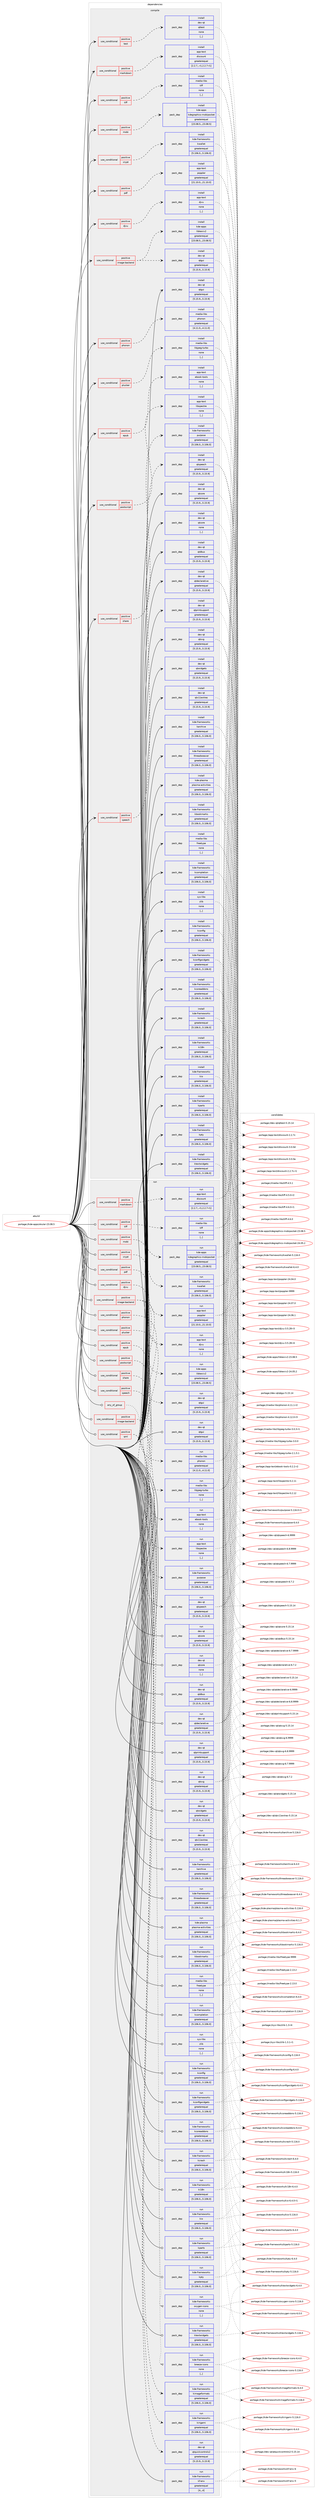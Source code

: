 digraph prolog {

# *************
# Graph options
# *************

newrank=true;
concentrate=true;
compound=true;
graph [rankdir=LR,fontname=Helvetica,fontsize=10,ranksep=1.5];#, ranksep=2.5, nodesep=0.2];
edge  [arrowhead=vee];
node  [fontname=Helvetica,fontsize=10];

# **********
# The ebuild
# **********

subgraph cluster_leftcol {
color=gray;
label=<<i>ebuild</i>>;
id [label="portage://kde-apps/okular-23.08.5", color=red, width=4, href="../kde-apps/okular-23.08.5.svg"];
}

# ****************
# The dependencies
# ****************

subgraph cluster_midcol {
color=gray;
label=<<i>dependencies</i>>;
subgraph cluster_compile {
fillcolor="#eeeeee";
style=filled;
label=<<i>compile</i>>;
subgraph cond67770 {
dependency261939 [label=<<TABLE BORDER="0" CELLBORDER="1" CELLSPACING="0" CELLPADDING="4"><TR><TD ROWSPAN="3" CELLPADDING="10">use_conditional</TD></TR><TR><TD>positive</TD></TR><TR><TD>crypt</TD></TR></TABLE>>, shape=none, color=red];
subgraph pack192167 {
dependency261940 [label=<<TABLE BORDER="0" CELLBORDER="1" CELLSPACING="0" CELLPADDING="4" WIDTH="220"><TR><TD ROWSPAN="6" CELLPADDING="30">pack_dep</TD></TR><TR><TD WIDTH="110">install</TD></TR><TR><TD>kde-frameworks</TD></TR><TR><TD>kwallet</TD></TR><TR><TD>greaterequal</TD></TR><TR><TD>[5.106.0,,,5.106.0]</TD></TR></TABLE>>, shape=none, color=blue];
}
dependency261939:e -> dependency261940:w [weight=20,style="dashed",arrowhead="vee"];
}
id:e -> dependency261939:w [weight=20,style="solid",arrowhead="vee"];
subgraph cond67771 {
dependency261941 [label=<<TABLE BORDER="0" CELLBORDER="1" CELLSPACING="0" CELLPADDING="4"><TR><TD ROWSPAN="3" CELLPADDING="10">use_conditional</TD></TR><TR><TD>positive</TD></TR><TR><TD>djvu</TD></TR></TABLE>>, shape=none, color=red];
subgraph pack192168 {
dependency261942 [label=<<TABLE BORDER="0" CELLBORDER="1" CELLSPACING="0" CELLPADDING="4" WIDTH="220"><TR><TD ROWSPAN="6" CELLPADDING="30">pack_dep</TD></TR><TR><TD WIDTH="110">install</TD></TR><TR><TD>app-text</TD></TR><TR><TD>djvu</TD></TR><TR><TD>none</TD></TR><TR><TD>[,,]</TD></TR></TABLE>>, shape=none, color=blue];
}
dependency261941:e -> dependency261942:w [weight=20,style="dashed",arrowhead="vee"];
}
id:e -> dependency261941:w [weight=20,style="solid",arrowhead="vee"];
subgraph cond67772 {
dependency261943 [label=<<TABLE BORDER="0" CELLBORDER="1" CELLSPACING="0" CELLPADDING="4"><TR><TD ROWSPAN="3" CELLPADDING="10">use_conditional</TD></TR><TR><TD>positive</TD></TR><TR><TD>epub</TD></TR></TABLE>>, shape=none, color=red];
subgraph pack192169 {
dependency261944 [label=<<TABLE BORDER="0" CELLBORDER="1" CELLSPACING="0" CELLPADDING="4" WIDTH="220"><TR><TD ROWSPAN="6" CELLPADDING="30">pack_dep</TD></TR><TR><TD WIDTH="110">install</TD></TR><TR><TD>app-text</TD></TR><TR><TD>ebook-tools</TD></TR><TR><TD>none</TD></TR><TR><TD>[,,]</TD></TR></TABLE>>, shape=none, color=blue];
}
dependency261943:e -> dependency261944:w [weight=20,style="dashed",arrowhead="vee"];
}
id:e -> dependency261943:w [weight=20,style="solid",arrowhead="vee"];
subgraph cond67773 {
dependency261945 [label=<<TABLE BORDER="0" CELLBORDER="1" CELLSPACING="0" CELLPADDING="4"><TR><TD ROWSPAN="3" CELLPADDING="10">use_conditional</TD></TR><TR><TD>positive</TD></TR><TR><TD>image-backend</TD></TR></TABLE>>, shape=none, color=red];
subgraph pack192170 {
dependency261946 [label=<<TABLE BORDER="0" CELLBORDER="1" CELLSPACING="0" CELLPADDING="4" WIDTH="220"><TR><TD ROWSPAN="6" CELLPADDING="30">pack_dep</TD></TR><TR><TD WIDTH="110">install</TD></TR><TR><TD>dev-qt</TD></TR><TR><TD>qtgui</TD></TR><TR><TD>greaterequal</TD></TR><TR><TD>[5.15.9,,,5.15.9]</TD></TR></TABLE>>, shape=none, color=blue];
}
dependency261945:e -> dependency261946:w [weight=20,style="dashed",arrowhead="vee"];
subgraph pack192171 {
dependency261947 [label=<<TABLE BORDER="0" CELLBORDER="1" CELLSPACING="0" CELLPADDING="4" WIDTH="220"><TR><TD ROWSPAN="6" CELLPADDING="30">pack_dep</TD></TR><TR><TD WIDTH="110">install</TD></TR><TR><TD>kde-apps</TD></TR><TR><TD>libkexiv2</TD></TR><TR><TD>greaterequal</TD></TR><TR><TD>[23.08.5,,,23.08.5]</TD></TR></TABLE>>, shape=none, color=blue];
}
dependency261945:e -> dependency261947:w [weight=20,style="dashed",arrowhead="vee"];
}
id:e -> dependency261945:w [weight=20,style="solid",arrowhead="vee"];
subgraph cond67774 {
dependency261948 [label=<<TABLE BORDER="0" CELLBORDER="1" CELLSPACING="0" CELLPADDING="4"><TR><TD ROWSPAN="3" CELLPADDING="10">use_conditional</TD></TR><TR><TD>positive</TD></TR><TR><TD>markdown</TD></TR></TABLE>>, shape=none, color=red];
subgraph pack192172 {
dependency261949 [label=<<TABLE BORDER="0" CELLBORDER="1" CELLSPACING="0" CELLPADDING="4" WIDTH="220"><TR><TD ROWSPAN="6" CELLPADDING="30">pack_dep</TD></TR><TR><TD WIDTH="110">install</TD></TR><TR><TD>app-text</TD></TR><TR><TD>discount</TD></TR><TR><TD>greaterequal</TD></TR><TR><TD>[2.2.7,,-r1,2.2.7-r1]</TD></TR></TABLE>>, shape=none, color=blue];
}
dependency261948:e -> dependency261949:w [weight=20,style="dashed",arrowhead="vee"];
}
id:e -> dependency261948:w [weight=20,style="solid",arrowhead="vee"];
subgraph cond67775 {
dependency261950 [label=<<TABLE BORDER="0" CELLBORDER="1" CELLSPACING="0" CELLPADDING="4"><TR><TD ROWSPAN="3" CELLPADDING="10">use_conditional</TD></TR><TR><TD>positive</TD></TR><TR><TD>mobi</TD></TR></TABLE>>, shape=none, color=red];
subgraph pack192173 {
dependency261951 [label=<<TABLE BORDER="0" CELLBORDER="1" CELLSPACING="0" CELLPADDING="4" WIDTH="220"><TR><TD ROWSPAN="6" CELLPADDING="30">pack_dep</TD></TR><TR><TD WIDTH="110">install</TD></TR><TR><TD>kde-apps</TD></TR><TR><TD>kdegraphics-mobipocket</TD></TR><TR><TD>greaterequal</TD></TR><TR><TD>[23.08.5,,,23.08.5]</TD></TR></TABLE>>, shape=none, color=blue];
}
dependency261950:e -> dependency261951:w [weight=20,style="dashed",arrowhead="vee"];
}
id:e -> dependency261950:w [weight=20,style="solid",arrowhead="vee"];
subgraph cond67776 {
dependency261952 [label=<<TABLE BORDER="0" CELLBORDER="1" CELLSPACING="0" CELLPADDING="4"><TR><TD ROWSPAN="3" CELLPADDING="10">use_conditional</TD></TR><TR><TD>positive</TD></TR><TR><TD>pdf</TD></TR></TABLE>>, shape=none, color=red];
subgraph pack192174 {
dependency261953 [label=<<TABLE BORDER="0" CELLBORDER="1" CELLSPACING="0" CELLPADDING="4" WIDTH="220"><TR><TD ROWSPAN="6" CELLPADDING="30">pack_dep</TD></TR><TR><TD WIDTH="110">install</TD></TR><TR><TD>app-text</TD></TR><TR><TD>poppler</TD></TR><TR><TD>greaterequal</TD></TR><TR><TD>[21.10.0,,,21.10.0]</TD></TR></TABLE>>, shape=none, color=blue];
}
dependency261952:e -> dependency261953:w [weight=20,style="dashed",arrowhead="vee"];
}
id:e -> dependency261952:w [weight=20,style="solid",arrowhead="vee"];
subgraph cond67777 {
dependency261954 [label=<<TABLE BORDER="0" CELLBORDER="1" CELLSPACING="0" CELLPADDING="4"><TR><TD ROWSPAN="3" CELLPADDING="10">use_conditional</TD></TR><TR><TD>positive</TD></TR><TR><TD>phonon</TD></TR></TABLE>>, shape=none, color=red];
subgraph pack192175 {
dependency261955 [label=<<TABLE BORDER="0" CELLBORDER="1" CELLSPACING="0" CELLPADDING="4" WIDTH="220"><TR><TD ROWSPAN="6" CELLPADDING="30">pack_dep</TD></TR><TR><TD WIDTH="110">install</TD></TR><TR><TD>media-libs</TD></TR><TR><TD>phonon</TD></TR><TR><TD>greaterequal</TD></TR><TR><TD>[4.11.0,,,4.11.0]</TD></TR></TABLE>>, shape=none, color=blue];
}
dependency261954:e -> dependency261955:w [weight=20,style="dashed",arrowhead="vee"];
}
id:e -> dependency261954:w [weight=20,style="solid",arrowhead="vee"];
subgraph cond67778 {
dependency261956 [label=<<TABLE BORDER="0" CELLBORDER="1" CELLSPACING="0" CELLPADDING="4"><TR><TD ROWSPAN="3" CELLPADDING="10">use_conditional</TD></TR><TR><TD>positive</TD></TR><TR><TD>plucker</TD></TR></TABLE>>, shape=none, color=red];
subgraph pack192176 {
dependency261957 [label=<<TABLE BORDER="0" CELLBORDER="1" CELLSPACING="0" CELLPADDING="4" WIDTH="220"><TR><TD ROWSPAN="6" CELLPADDING="30">pack_dep</TD></TR><TR><TD WIDTH="110">install</TD></TR><TR><TD>media-libs</TD></TR><TR><TD>libjpeg-turbo</TD></TR><TR><TD>none</TD></TR><TR><TD>[,,]</TD></TR></TABLE>>, shape=none, color=blue];
}
dependency261956:e -> dependency261957:w [weight=20,style="dashed",arrowhead="vee"];
}
id:e -> dependency261956:w [weight=20,style="solid",arrowhead="vee"];
subgraph cond67779 {
dependency261958 [label=<<TABLE BORDER="0" CELLBORDER="1" CELLSPACING="0" CELLPADDING="4"><TR><TD ROWSPAN="3" CELLPADDING="10">use_conditional</TD></TR><TR><TD>positive</TD></TR><TR><TD>postscript</TD></TR></TABLE>>, shape=none, color=red];
subgraph pack192177 {
dependency261959 [label=<<TABLE BORDER="0" CELLBORDER="1" CELLSPACING="0" CELLPADDING="4" WIDTH="220"><TR><TD ROWSPAN="6" CELLPADDING="30">pack_dep</TD></TR><TR><TD WIDTH="110">install</TD></TR><TR><TD>app-text</TD></TR><TR><TD>libspectre</TD></TR><TR><TD>none</TD></TR><TR><TD>[,,]</TD></TR></TABLE>>, shape=none, color=blue];
}
dependency261958:e -> dependency261959:w [weight=20,style="dashed",arrowhead="vee"];
}
id:e -> dependency261958:w [weight=20,style="solid",arrowhead="vee"];
subgraph cond67780 {
dependency261960 [label=<<TABLE BORDER="0" CELLBORDER="1" CELLSPACING="0" CELLPADDING="4"><TR><TD ROWSPAN="3" CELLPADDING="10">use_conditional</TD></TR><TR><TD>positive</TD></TR><TR><TD>share</TD></TR></TABLE>>, shape=none, color=red];
subgraph pack192178 {
dependency261961 [label=<<TABLE BORDER="0" CELLBORDER="1" CELLSPACING="0" CELLPADDING="4" WIDTH="220"><TR><TD ROWSPAN="6" CELLPADDING="30">pack_dep</TD></TR><TR><TD WIDTH="110">install</TD></TR><TR><TD>kde-frameworks</TD></TR><TR><TD>purpose</TD></TR><TR><TD>greaterequal</TD></TR><TR><TD>[5.106.0,,,5.106.0]</TD></TR></TABLE>>, shape=none, color=blue];
}
dependency261960:e -> dependency261961:w [weight=20,style="dashed",arrowhead="vee"];
}
id:e -> dependency261960:w [weight=20,style="solid",arrowhead="vee"];
subgraph cond67781 {
dependency261962 [label=<<TABLE BORDER="0" CELLBORDER="1" CELLSPACING="0" CELLPADDING="4"><TR><TD ROWSPAN="3" CELLPADDING="10">use_conditional</TD></TR><TR><TD>positive</TD></TR><TR><TD>speech</TD></TR></TABLE>>, shape=none, color=red];
subgraph pack192179 {
dependency261963 [label=<<TABLE BORDER="0" CELLBORDER="1" CELLSPACING="0" CELLPADDING="4" WIDTH="220"><TR><TD ROWSPAN="6" CELLPADDING="30">pack_dep</TD></TR><TR><TD WIDTH="110">install</TD></TR><TR><TD>dev-qt</TD></TR><TR><TD>qtspeech</TD></TR><TR><TD>greaterequal</TD></TR><TR><TD>[5.15.9,,,5.15.9]</TD></TR></TABLE>>, shape=none, color=blue];
}
dependency261962:e -> dependency261963:w [weight=20,style="dashed",arrowhead="vee"];
}
id:e -> dependency261962:w [weight=20,style="solid",arrowhead="vee"];
subgraph cond67782 {
dependency261964 [label=<<TABLE BORDER="0" CELLBORDER="1" CELLSPACING="0" CELLPADDING="4"><TR><TD ROWSPAN="3" CELLPADDING="10">use_conditional</TD></TR><TR><TD>positive</TD></TR><TR><TD>test</TD></TR></TABLE>>, shape=none, color=red];
subgraph pack192180 {
dependency261965 [label=<<TABLE BORDER="0" CELLBORDER="1" CELLSPACING="0" CELLPADDING="4" WIDTH="220"><TR><TD ROWSPAN="6" CELLPADDING="30">pack_dep</TD></TR><TR><TD WIDTH="110">install</TD></TR><TR><TD>dev-qt</TD></TR><TR><TD>qttest</TD></TR><TR><TD>none</TD></TR><TR><TD>[,,]</TD></TR></TABLE>>, shape=none, color=blue];
}
dependency261964:e -> dependency261965:w [weight=20,style="dashed",arrowhead="vee"];
}
id:e -> dependency261964:w [weight=20,style="solid",arrowhead="vee"];
subgraph cond67783 {
dependency261966 [label=<<TABLE BORDER="0" CELLBORDER="1" CELLSPACING="0" CELLPADDING="4"><TR><TD ROWSPAN="3" CELLPADDING="10">use_conditional</TD></TR><TR><TD>positive</TD></TR><TR><TD>tiff</TD></TR></TABLE>>, shape=none, color=red];
subgraph pack192181 {
dependency261967 [label=<<TABLE BORDER="0" CELLBORDER="1" CELLSPACING="0" CELLPADDING="4" WIDTH="220"><TR><TD ROWSPAN="6" CELLPADDING="30">pack_dep</TD></TR><TR><TD WIDTH="110">install</TD></TR><TR><TD>media-libs</TD></TR><TR><TD>tiff</TD></TR><TR><TD>none</TD></TR><TR><TD>[,,]</TD></TR></TABLE>>, shape=none, color=blue];
}
dependency261966:e -> dependency261967:w [weight=20,style="dashed",arrowhead="vee"];
}
id:e -> dependency261966:w [weight=20,style="solid",arrowhead="vee"];
subgraph pack192182 {
dependency261968 [label=<<TABLE BORDER="0" CELLBORDER="1" CELLSPACING="0" CELLPADDING="4" WIDTH="220"><TR><TD ROWSPAN="6" CELLPADDING="30">pack_dep</TD></TR><TR><TD WIDTH="110">install</TD></TR><TR><TD>dev-qt</TD></TR><TR><TD>qtcore</TD></TR><TR><TD>greaterequal</TD></TR><TR><TD>[5.15.9,,,5.15.9]</TD></TR></TABLE>>, shape=none, color=blue];
}
id:e -> dependency261968:w [weight=20,style="solid",arrowhead="vee"];
subgraph pack192183 {
dependency261969 [label=<<TABLE BORDER="0" CELLBORDER="1" CELLSPACING="0" CELLPADDING="4" WIDTH="220"><TR><TD ROWSPAN="6" CELLPADDING="30">pack_dep</TD></TR><TR><TD WIDTH="110">install</TD></TR><TR><TD>dev-qt</TD></TR><TR><TD>qtcore</TD></TR><TR><TD>none</TD></TR><TR><TD>[,,]</TD></TR></TABLE>>, shape=none, color=blue];
}
id:e -> dependency261969:w [weight=20,style="solid",arrowhead="vee"];
subgraph pack192184 {
dependency261970 [label=<<TABLE BORDER="0" CELLBORDER="1" CELLSPACING="0" CELLPADDING="4" WIDTH="220"><TR><TD ROWSPAN="6" CELLPADDING="30">pack_dep</TD></TR><TR><TD WIDTH="110">install</TD></TR><TR><TD>dev-qt</TD></TR><TR><TD>qtdbus</TD></TR><TR><TD>greaterequal</TD></TR><TR><TD>[5.15.9,,,5.15.9]</TD></TR></TABLE>>, shape=none, color=blue];
}
id:e -> dependency261970:w [weight=20,style="solid",arrowhead="vee"];
subgraph pack192185 {
dependency261971 [label=<<TABLE BORDER="0" CELLBORDER="1" CELLSPACING="0" CELLPADDING="4" WIDTH="220"><TR><TD ROWSPAN="6" CELLPADDING="30">pack_dep</TD></TR><TR><TD WIDTH="110">install</TD></TR><TR><TD>dev-qt</TD></TR><TR><TD>qtdeclarative</TD></TR><TR><TD>greaterequal</TD></TR><TR><TD>[5.15.9,,,5.15.9]</TD></TR></TABLE>>, shape=none, color=blue];
}
id:e -> dependency261971:w [weight=20,style="solid",arrowhead="vee"];
subgraph pack192186 {
dependency261972 [label=<<TABLE BORDER="0" CELLBORDER="1" CELLSPACING="0" CELLPADDING="4" WIDTH="220"><TR><TD ROWSPAN="6" CELLPADDING="30">pack_dep</TD></TR><TR><TD WIDTH="110">install</TD></TR><TR><TD>dev-qt</TD></TR><TR><TD>qtgui</TD></TR><TR><TD>greaterequal</TD></TR><TR><TD>[5.15.9,,,5.15.9]</TD></TR></TABLE>>, shape=none, color=blue];
}
id:e -> dependency261972:w [weight=20,style="solid",arrowhead="vee"];
subgraph pack192187 {
dependency261973 [label=<<TABLE BORDER="0" CELLBORDER="1" CELLSPACING="0" CELLPADDING="4" WIDTH="220"><TR><TD ROWSPAN="6" CELLPADDING="30">pack_dep</TD></TR><TR><TD WIDTH="110">install</TD></TR><TR><TD>dev-qt</TD></TR><TR><TD>qtprintsupport</TD></TR><TR><TD>greaterequal</TD></TR><TR><TD>[5.15.9,,,5.15.9]</TD></TR></TABLE>>, shape=none, color=blue];
}
id:e -> dependency261973:w [weight=20,style="solid",arrowhead="vee"];
subgraph pack192188 {
dependency261974 [label=<<TABLE BORDER="0" CELLBORDER="1" CELLSPACING="0" CELLPADDING="4" WIDTH="220"><TR><TD ROWSPAN="6" CELLPADDING="30">pack_dep</TD></TR><TR><TD WIDTH="110">install</TD></TR><TR><TD>dev-qt</TD></TR><TR><TD>qtsvg</TD></TR><TR><TD>greaterequal</TD></TR><TR><TD>[5.15.9,,,5.15.9]</TD></TR></TABLE>>, shape=none, color=blue];
}
id:e -> dependency261974:w [weight=20,style="solid",arrowhead="vee"];
subgraph pack192189 {
dependency261975 [label=<<TABLE BORDER="0" CELLBORDER="1" CELLSPACING="0" CELLPADDING="4" WIDTH="220"><TR><TD ROWSPAN="6" CELLPADDING="30">pack_dep</TD></TR><TR><TD WIDTH="110">install</TD></TR><TR><TD>dev-qt</TD></TR><TR><TD>qtwidgets</TD></TR><TR><TD>greaterequal</TD></TR><TR><TD>[5.15.9,,,5.15.9]</TD></TR></TABLE>>, shape=none, color=blue];
}
id:e -> dependency261975:w [weight=20,style="solid",arrowhead="vee"];
subgraph pack192190 {
dependency261976 [label=<<TABLE BORDER="0" CELLBORDER="1" CELLSPACING="0" CELLPADDING="4" WIDTH="220"><TR><TD ROWSPAN="6" CELLPADDING="30">pack_dep</TD></TR><TR><TD WIDTH="110">install</TD></TR><TR><TD>dev-qt</TD></TR><TR><TD>qtx11extras</TD></TR><TR><TD>greaterequal</TD></TR><TR><TD>[5.15.9,,,5.15.9]</TD></TR></TABLE>>, shape=none, color=blue];
}
id:e -> dependency261976:w [weight=20,style="solid",arrowhead="vee"];
subgraph pack192191 {
dependency261977 [label=<<TABLE BORDER="0" CELLBORDER="1" CELLSPACING="0" CELLPADDING="4" WIDTH="220"><TR><TD ROWSPAN="6" CELLPADDING="30">pack_dep</TD></TR><TR><TD WIDTH="110">install</TD></TR><TR><TD>kde-frameworks</TD></TR><TR><TD>karchive</TD></TR><TR><TD>greaterequal</TD></TR><TR><TD>[5.106.0,,,5.106.0]</TD></TR></TABLE>>, shape=none, color=blue];
}
id:e -> dependency261977:w [weight=20,style="solid",arrowhead="vee"];
subgraph pack192192 {
dependency261978 [label=<<TABLE BORDER="0" CELLBORDER="1" CELLSPACING="0" CELLPADDING="4" WIDTH="220"><TR><TD ROWSPAN="6" CELLPADDING="30">pack_dep</TD></TR><TR><TD WIDTH="110">install</TD></TR><TR><TD>kde-frameworks</TD></TR><TR><TD>kbookmarks</TD></TR><TR><TD>greaterequal</TD></TR><TR><TD>[5.106.0,,,5.106.0]</TD></TR></TABLE>>, shape=none, color=blue];
}
id:e -> dependency261978:w [weight=20,style="solid",arrowhead="vee"];
subgraph pack192193 {
dependency261979 [label=<<TABLE BORDER="0" CELLBORDER="1" CELLSPACING="0" CELLPADDING="4" WIDTH="220"><TR><TD ROWSPAN="6" CELLPADDING="30">pack_dep</TD></TR><TR><TD WIDTH="110">install</TD></TR><TR><TD>kde-frameworks</TD></TR><TR><TD>kcompletion</TD></TR><TR><TD>greaterequal</TD></TR><TR><TD>[5.106.0,,,5.106.0]</TD></TR></TABLE>>, shape=none, color=blue];
}
id:e -> dependency261979:w [weight=20,style="solid",arrowhead="vee"];
subgraph pack192194 {
dependency261980 [label=<<TABLE BORDER="0" CELLBORDER="1" CELLSPACING="0" CELLPADDING="4" WIDTH="220"><TR><TD ROWSPAN="6" CELLPADDING="30">pack_dep</TD></TR><TR><TD WIDTH="110">install</TD></TR><TR><TD>kde-frameworks</TD></TR><TR><TD>kconfig</TD></TR><TR><TD>greaterequal</TD></TR><TR><TD>[5.106.0,,,5.106.0]</TD></TR></TABLE>>, shape=none, color=blue];
}
id:e -> dependency261980:w [weight=20,style="solid",arrowhead="vee"];
subgraph pack192195 {
dependency261981 [label=<<TABLE BORDER="0" CELLBORDER="1" CELLSPACING="0" CELLPADDING="4" WIDTH="220"><TR><TD ROWSPAN="6" CELLPADDING="30">pack_dep</TD></TR><TR><TD WIDTH="110">install</TD></TR><TR><TD>kde-frameworks</TD></TR><TR><TD>kconfigwidgets</TD></TR><TR><TD>greaterequal</TD></TR><TR><TD>[5.106.0,,,5.106.0]</TD></TR></TABLE>>, shape=none, color=blue];
}
id:e -> dependency261981:w [weight=20,style="solid",arrowhead="vee"];
subgraph pack192196 {
dependency261982 [label=<<TABLE BORDER="0" CELLBORDER="1" CELLSPACING="0" CELLPADDING="4" WIDTH="220"><TR><TD ROWSPAN="6" CELLPADDING="30">pack_dep</TD></TR><TR><TD WIDTH="110">install</TD></TR><TR><TD>kde-frameworks</TD></TR><TR><TD>kcoreaddons</TD></TR><TR><TD>greaterequal</TD></TR><TR><TD>[5.106.0,,,5.106.0]</TD></TR></TABLE>>, shape=none, color=blue];
}
id:e -> dependency261982:w [weight=20,style="solid",arrowhead="vee"];
subgraph pack192197 {
dependency261983 [label=<<TABLE BORDER="0" CELLBORDER="1" CELLSPACING="0" CELLPADDING="4" WIDTH="220"><TR><TD ROWSPAN="6" CELLPADDING="30">pack_dep</TD></TR><TR><TD WIDTH="110">install</TD></TR><TR><TD>kde-frameworks</TD></TR><TR><TD>kcrash</TD></TR><TR><TD>greaterequal</TD></TR><TR><TD>[5.106.0,,,5.106.0]</TD></TR></TABLE>>, shape=none, color=blue];
}
id:e -> dependency261983:w [weight=20,style="solid",arrowhead="vee"];
subgraph pack192198 {
dependency261984 [label=<<TABLE BORDER="0" CELLBORDER="1" CELLSPACING="0" CELLPADDING="4" WIDTH="220"><TR><TD ROWSPAN="6" CELLPADDING="30">pack_dep</TD></TR><TR><TD WIDTH="110">install</TD></TR><TR><TD>kde-frameworks</TD></TR><TR><TD>ki18n</TD></TR><TR><TD>greaterequal</TD></TR><TR><TD>[5.106.0,,,5.106.0]</TD></TR></TABLE>>, shape=none, color=blue];
}
id:e -> dependency261984:w [weight=20,style="solid",arrowhead="vee"];
subgraph pack192199 {
dependency261985 [label=<<TABLE BORDER="0" CELLBORDER="1" CELLSPACING="0" CELLPADDING="4" WIDTH="220"><TR><TD ROWSPAN="6" CELLPADDING="30">pack_dep</TD></TR><TR><TD WIDTH="110">install</TD></TR><TR><TD>kde-frameworks</TD></TR><TR><TD>kio</TD></TR><TR><TD>greaterequal</TD></TR><TR><TD>[5.106.0,,,5.106.0]</TD></TR></TABLE>>, shape=none, color=blue];
}
id:e -> dependency261985:w [weight=20,style="solid",arrowhead="vee"];
subgraph pack192200 {
dependency261986 [label=<<TABLE BORDER="0" CELLBORDER="1" CELLSPACING="0" CELLPADDING="4" WIDTH="220"><TR><TD ROWSPAN="6" CELLPADDING="30">pack_dep</TD></TR><TR><TD WIDTH="110">install</TD></TR><TR><TD>kde-frameworks</TD></TR><TR><TD>kparts</TD></TR><TR><TD>greaterequal</TD></TR><TR><TD>[5.106.0,,,5.106.0]</TD></TR></TABLE>>, shape=none, color=blue];
}
id:e -> dependency261986:w [weight=20,style="solid",arrowhead="vee"];
subgraph pack192201 {
dependency261987 [label=<<TABLE BORDER="0" CELLBORDER="1" CELLSPACING="0" CELLPADDING="4" WIDTH="220"><TR><TD ROWSPAN="6" CELLPADDING="30">pack_dep</TD></TR><TR><TD WIDTH="110">install</TD></TR><TR><TD>kde-frameworks</TD></TR><TR><TD>kpty</TD></TR><TR><TD>greaterequal</TD></TR><TR><TD>[5.106.0,,,5.106.0]</TD></TR></TABLE>>, shape=none, color=blue];
}
id:e -> dependency261987:w [weight=20,style="solid",arrowhead="vee"];
subgraph pack192202 {
dependency261988 [label=<<TABLE BORDER="0" CELLBORDER="1" CELLSPACING="0" CELLPADDING="4" WIDTH="220"><TR><TD ROWSPAN="6" CELLPADDING="30">pack_dep</TD></TR><TR><TD WIDTH="110">install</TD></TR><TR><TD>kde-frameworks</TD></TR><TR><TD>ktextwidgets</TD></TR><TR><TD>greaterequal</TD></TR><TR><TD>[5.106.0,,,5.106.0]</TD></TR></TABLE>>, shape=none, color=blue];
}
id:e -> dependency261988:w [weight=20,style="solid",arrowhead="vee"];
subgraph pack192203 {
dependency261989 [label=<<TABLE BORDER="0" CELLBORDER="1" CELLSPACING="0" CELLPADDING="4" WIDTH="220"><TR><TD ROWSPAN="6" CELLPADDING="30">pack_dep</TD></TR><TR><TD WIDTH="110">install</TD></TR><TR><TD>kde-frameworks</TD></TR><TR><TD>threadweaver</TD></TR><TR><TD>greaterequal</TD></TR><TR><TD>[5.106.0,,,5.106.0]</TD></TR></TABLE>>, shape=none, color=blue];
}
id:e -> dependency261989:w [weight=20,style="solid",arrowhead="vee"];
subgraph pack192204 {
dependency261990 [label=<<TABLE BORDER="0" CELLBORDER="1" CELLSPACING="0" CELLPADDING="4" WIDTH="220"><TR><TD ROWSPAN="6" CELLPADDING="30">pack_dep</TD></TR><TR><TD WIDTH="110">install</TD></TR><TR><TD>kde-plasma</TD></TR><TR><TD>plasma-activities</TD></TR><TR><TD>greaterequal</TD></TR><TR><TD>[5.106.0,,,5.106.0]</TD></TR></TABLE>>, shape=none, color=blue];
}
id:e -> dependency261990:w [weight=20,style="solid",arrowhead="vee"];
subgraph pack192205 {
dependency261991 [label=<<TABLE BORDER="0" CELLBORDER="1" CELLSPACING="0" CELLPADDING="4" WIDTH="220"><TR><TD ROWSPAN="6" CELLPADDING="30">pack_dep</TD></TR><TR><TD WIDTH="110">install</TD></TR><TR><TD>media-libs</TD></TR><TR><TD>freetype</TD></TR><TR><TD>none</TD></TR><TR><TD>[,,]</TD></TR></TABLE>>, shape=none, color=blue];
}
id:e -> dependency261991:w [weight=20,style="solid",arrowhead="vee"];
subgraph pack192206 {
dependency261992 [label=<<TABLE BORDER="0" CELLBORDER="1" CELLSPACING="0" CELLPADDING="4" WIDTH="220"><TR><TD ROWSPAN="6" CELLPADDING="30">pack_dep</TD></TR><TR><TD WIDTH="110">install</TD></TR><TR><TD>sys-libs</TD></TR><TR><TD>zlib</TD></TR><TR><TD>none</TD></TR><TR><TD>[,,]</TD></TR></TABLE>>, shape=none, color=blue];
}
id:e -> dependency261992:w [weight=20,style="solid",arrowhead="vee"];
}
subgraph cluster_compileandrun {
fillcolor="#eeeeee";
style=filled;
label=<<i>compile and run</i>>;
}
subgraph cluster_run {
fillcolor="#eeeeee";
style=filled;
label=<<i>run</i>>;
subgraph any1842 {
dependency261993 [label=<<TABLE BORDER="0" CELLBORDER="1" CELLSPACING="0" CELLPADDING="4"><TR><TD CELLPADDING="10">any_of_group</TD></TR></TABLE>>, shape=none, color=red];subgraph pack192207 {
dependency261994 [label=<<TABLE BORDER="0" CELLBORDER="1" CELLSPACING="0" CELLPADDING="4" WIDTH="220"><TR><TD ROWSPAN="6" CELLPADDING="30">pack_dep</TD></TR><TR><TD WIDTH="110">run</TD></TR><TR><TD>kde-frameworks</TD></TR><TR><TD>breeze-icons</TD></TR><TR><TD>none</TD></TR><TR><TD>[,,]</TD></TR></TABLE>>, shape=none, color=blue];
}
dependency261993:e -> dependency261994:w [weight=20,style="dotted",arrowhead="oinv"];
subgraph pack192208 {
dependency261995 [label=<<TABLE BORDER="0" CELLBORDER="1" CELLSPACING="0" CELLPADDING="4" WIDTH="220"><TR><TD ROWSPAN="6" CELLPADDING="30">pack_dep</TD></TR><TR><TD WIDTH="110">run</TD></TR><TR><TD>kde-frameworks</TD></TR><TR><TD>oxygen-icons</TD></TR><TR><TD>none</TD></TR><TR><TD>[,,]</TD></TR></TABLE>>, shape=none, color=blue];
}
dependency261993:e -> dependency261995:w [weight=20,style="dotted",arrowhead="oinv"];
}
id:e -> dependency261993:w [weight=20,style="solid",arrowhead="odot"];
subgraph cond67784 {
dependency261996 [label=<<TABLE BORDER="0" CELLBORDER="1" CELLSPACING="0" CELLPADDING="4"><TR><TD ROWSPAN="3" CELLPADDING="10">use_conditional</TD></TR><TR><TD>positive</TD></TR><TR><TD>crypt</TD></TR></TABLE>>, shape=none, color=red];
subgraph pack192209 {
dependency261997 [label=<<TABLE BORDER="0" CELLBORDER="1" CELLSPACING="0" CELLPADDING="4" WIDTH="220"><TR><TD ROWSPAN="6" CELLPADDING="30">pack_dep</TD></TR><TR><TD WIDTH="110">run</TD></TR><TR><TD>kde-frameworks</TD></TR><TR><TD>kwallet</TD></TR><TR><TD>greaterequal</TD></TR><TR><TD>[5.106.0,,,5.106.0]</TD></TR></TABLE>>, shape=none, color=blue];
}
dependency261996:e -> dependency261997:w [weight=20,style="dashed",arrowhead="vee"];
}
id:e -> dependency261996:w [weight=20,style="solid",arrowhead="odot"];
subgraph cond67785 {
dependency261998 [label=<<TABLE BORDER="0" CELLBORDER="1" CELLSPACING="0" CELLPADDING="4"><TR><TD ROWSPAN="3" CELLPADDING="10">use_conditional</TD></TR><TR><TD>positive</TD></TR><TR><TD>djvu</TD></TR></TABLE>>, shape=none, color=red];
subgraph pack192210 {
dependency261999 [label=<<TABLE BORDER="0" CELLBORDER="1" CELLSPACING="0" CELLPADDING="4" WIDTH="220"><TR><TD ROWSPAN="6" CELLPADDING="30">pack_dep</TD></TR><TR><TD WIDTH="110">run</TD></TR><TR><TD>app-text</TD></TR><TR><TD>djvu</TD></TR><TR><TD>none</TD></TR><TR><TD>[,,]</TD></TR></TABLE>>, shape=none, color=blue];
}
dependency261998:e -> dependency261999:w [weight=20,style="dashed",arrowhead="vee"];
}
id:e -> dependency261998:w [weight=20,style="solid",arrowhead="odot"];
subgraph cond67786 {
dependency262000 [label=<<TABLE BORDER="0" CELLBORDER="1" CELLSPACING="0" CELLPADDING="4"><TR><TD ROWSPAN="3" CELLPADDING="10">use_conditional</TD></TR><TR><TD>positive</TD></TR><TR><TD>epub</TD></TR></TABLE>>, shape=none, color=red];
subgraph pack192211 {
dependency262001 [label=<<TABLE BORDER="0" CELLBORDER="1" CELLSPACING="0" CELLPADDING="4" WIDTH="220"><TR><TD ROWSPAN="6" CELLPADDING="30">pack_dep</TD></TR><TR><TD WIDTH="110">run</TD></TR><TR><TD>app-text</TD></TR><TR><TD>ebook-tools</TD></TR><TR><TD>none</TD></TR><TR><TD>[,,]</TD></TR></TABLE>>, shape=none, color=blue];
}
dependency262000:e -> dependency262001:w [weight=20,style="dashed",arrowhead="vee"];
}
id:e -> dependency262000:w [weight=20,style="solid",arrowhead="odot"];
subgraph cond67787 {
dependency262002 [label=<<TABLE BORDER="0" CELLBORDER="1" CELLSPACING="0" CELLPADDING="4"><TR><TD ROWSPAN="3" CELLPADDING="10">use_conditional</TD></TR><TR><TD>positive</TD></TR><TR><TD>image-backend</TD></TR></TABLE>>, shape=none, color=red];
subgraph pack192212 {
dependency262003 [label=<<TABLE BORDER="0" CELLBORDER="1" CELLSPACING="0" CELLPADDING="4" WIDTH="220"><TR><TD ROWSPAN="6" CELLPADDING="30">pack_dep</TD></TR><TR><TD WIDTH="110">run</TD></TR><TR><TD>dev-qt</TD></TR><TR><TD>qtgui</TD></TR><TR><TD>greaterequal</TD></TR><TR><TD>[5.15.9,,,5.15.9]</TD></TR></TABLE>>, shape=none, color=blue];
}
dependency262002:e -> dependency262003:w [weight=20,style="dashed",arrowhead="vee"];
subgraph pack192213 {
dependency262004 [label=<<TABLE BORDER="0" CELLBORDER="1" CELLSPACING="0" CELLPADDING="4" WIDTH="220"><TR><TD ROWSPAN="6" CELLPADDING="30">pack_dep</TD></TR><TR><TD WIDTH="110">run</TD></TR><TR><TD>kde-apps</TD></TR><TR><TD>libkexiv2</TD></TR><TR><TD>greaterequal</TD></TR><TR><TD>[23.08.5,,,23.08.5]</TD></TR></TABLE>>, shape=none, color=blue];
}
dependency262002:e -> dependency262004:w [weight=20,style="dashed",arrowhead="vee"];
}
id:e -> dependency262002:w [weight=20,style="solid",arrowhead="odot"];
subgraph cond67788 {
dependency262005 [label=<<TABLE BORDER="0" CELLBORDER="1" CELLSPACING="0" CELLPADDING="4"><TR><TD ROWSPAN="3" CELLPADDING="10">use_conditional</TD></TR><TR><TD>positive</TD></TR><TR><TD>image-backend</TD></TR></TABLE>>, shape=none, color=red];
subgraph pack192214 {
dependency262006 [label=<<TABLE BORDER="0" CELLBORDER="1" CELLSPACING="0" CELLPADDING="4" WIDTH="220"><TR><TD ROWSPAN="6" CELLPADDING="30">pack_dep</TD></TR><TR><TD WIDTH="110">run</TD></TR><TR><TD>kde-frameworks</TD></TR><TR><TD>kimageformats</TD></TR><TR><TD>greaterequal</TD></TR><TR><TD>[5.106.0,,,5.106.0]</TD></TR></TABLE>>, shape=none, color=blue];
}
dependency262005:e -> dependency262006:w [weight=20,style="dashed",arrowhead="vee"];
}
id:e -> dependency262005:w [weight=20,style="solid",arrowhead="odot"];
subgraph cond67789 {
dependency262007 [label=<<TABLE BORDER="0" CELLBORDER="1" CELLSPACING="0" CELLPADDING="4"><TR><TD ROWSPAN="3" CELLPADDING="10">use_conditional</TD></TR><TR><TD>positive</TD></TR><TR><TD>markdown</TD></TR></TABLE>>, shape=none, color=red];
subgraph pack192215 {
dependency262008 [label=<<TABLE BORDER="0" CELLBORDER="1" CELLSPACING="0" CELLPADDING="4" WIDTH="220"><TR><TD ROWSPAN="6" CELLPADDING="30">pack_dep</TD></TR><TR><TD WIDTH="110">run</TD></TR><TR><TD>app-text</TD></TR><TR><TD>discount</TD></TR><TR><TD>greaterequal</TD></TR><TR><TD>[2.2.7,,-r1,2.2.7-r1]</TD></TR></TABLE>>, shape=none, color=blue];
}
dependency262007:e -> dependency262008:w [weight=20,style="dashed",arrowhead="vee"];
}
id:e -> dependency262007:w [weight=20,style="solid",arrowhead="odot"];
subgraph cond67790 {
dependency262009 [label=<<TABLE BORDER="0" CELLBORDER="1" CELLSPACING="0" CELLPADDING="4"><TR><TD ROWSPAN="3" CELLPADDING="10">use_conditional</TD></TR><TR><TD>positive</TD></TR><TR><TD>mobi</TD></TR></TABLE>>, shape=none, color=red];
subgraph pack192216 {
dependency262010 [label=<<TABLE BORDER="0" CELLBORDER="1" CELLSPACING="0" CELLPADDING="4" WIDTH="220"><TR><TD ROWSPAN="6" CELLPADDING="30">pack_dep</TD></TR><TR><TD WIDTH="110">run</TD></TR><TR><TD>kde-apps</TD></TR><TR><TD>kdegraphics-mobipocket</TD></TR><TR><TD>greaterequal</TD></TR><TR><TD>[23.08.5,,,23.08.5]</TD></TR></TABLE>>, shape=none, color=blue];
}
dependency262009:e -> dependency262010:w [weight=20,style="dashed",arrowhead="vee"];
}
id:e -> dependency262009:w [weight=20,style="solid",arrowhead="odot"];
subgraph cond67791 {
dependency262011 [label=<<TABLE BORDER="0" CELLBORDER="1" CELLSPACING="0" CELLPADDING="4"><TR><TD ROWSPAN="3" CELLPADDING="10">use_conditional</TD></TR><TR><TD>positive</TD></TR><TR><TD>pdf</TD></TR></TABLE>>, shape=none, color=red];
subgraph pack192217 {
dependency262012 [label=<<TABLE BORDER="0" CELLBORDER="1" CELLSPACING="0" CELLPADDING="4" WIDTH="220"><TR><TD ROWSPAN="6" CELLPADDING="30">pack_dep</TD></TR><TR><TD WIDTH="110">run</TD></TR><TR><TD>app-text</TD></TR><TR><TD>poppler</TD></TR><TR><TD>greaterequal</TD></TR><TR><TD>[21.10.0,,,21.10.0]</TD></TR></TABLE>>, shape=none, color=blue];
}
dependency262011:e -> dependency262012:w [weight=20,style="dashed",arrowhead="vee"];
}
id:e -> dependency262011:w [weight=20,style="solid",arrowhead="odot"];
subgraph cond67792 {
dependency262013 [label=<<TABLE BORDER="0" CELLBORDER="1" CELLSPACING="0" CELLPADDING="4"><TR><TD ROWSPAN="3" CELLPADDING="10">use_conditional</TD></TR><TR><TD>positive</TD></TR><TR><TD>phonon</TD></TR></TABLE>>, shape=none, color=red];
subgraph pack192218 {
dependency262014 [label=<<TABLE BORDER="0" CELLBORDER="1" CELLSPACING="0" CELLPADDING="4" WIDTH="220"><TR><TD ROWSPAN="6" CELLPADDING="30">pack_dep</TD></TR><TR><TD WIDTH="110">run</TD></TR><TR><TD>media-libs</TD></TR><TR><TD>phonon</TD></TR><TR><TD>greaterequal</TD></TR><TR><TD>[4.11.0,,,4.11.0]</TD></TR></TABLE>>, shape=none, color=blue];
}
dependency262013:e -> dependency262014:w [weight=20,style="dashed",arrowhead="vee"];
}
id:e -> dependency262013:w [weight=20,style="solid",arrowhead="odot"];
subgraph cond67793 {
dependency262015 [label=<<TABLE BORDER="0" CELLBORDER="1" CELLSPACING="0" CELLPADDING="4"><TR><TD ROWSPAN="3" CELLPADDING="10">use_conditional</TD></TR><TR><TD>positive</TD></TR><TR><TD>plucker</TD></TR></TABLE>>, shape=none, color=red];
subgraph pack192219 {
dependency262016 [label=<<TABLE BORDER="0" CELLBORDER="1" CELLSPACING="0" CELLPADDING="4" WIDTH="220"><TR><TD ROWSPAN="6" CELLPADDING="30">pack_dep</TD></TR><TR><TD WIDTH="110">run</TD></TR><TR><TD>media-libs</TD></TR><TR><TD>libjpeg-turbo</TD></TR><TR><TD>none</TD></TR><TR><TD>[,,]</TD></TR></TABLE>>, shape=none, color=blue];
}
dependency262015:e -> dependency262016:w [weight=20,style="dashed",arrowhead="vee"];
}
id:e -> dependency262015:w [weight=20,style="solid",arrowhead="odot"];
subgraph cond67794 {
dependency262017 [label=<<TABLE BORDER="0" CELLBORDER="1" CELLSPACING="0" CELLPADDING="4"><TR><TD ROWSPAN="3" CELLPADDING="10">use_conditional</TD></TR><TR><TD>positive</TD></TR><TR><TD>postscript</TD></TR></TABLE>>, shape=none, color=red];
subgraph pack192220 {
dependency262018 [label=<<TABLE BORDER="0" CELLBORDER="1" CELLSPACING="0" CELLPADDING="4" WIDTH="220"><TR><TD ROWSPAN="6" CELLPADDING="30">pack_dep</TD></TR><TR><TD WIDTH="110">run</TD></TR><TR><TD>app-text</TD></TR><TR><TD>libspectre</TD></TR><TR><TD>none</TD></TR><TR><TD>[,,]</TD></TR></TABLE>>, shape=none, color=blue];
}
dependency262017:e -> dependency262018:w [weight=20,style="dashed",arrowhead="vee"];
}
id:e -> dependency262017:w [weight=20,style="solid",arrowhead="odot"];
subgraph cond67795 {
dependency262019 [label=<<TABLE BORDER="0" CELLBORDER="1" CELLSPACING="0" CELLPADDING="4"><TR><TD ROWSPAN="3" CELLPADDING="10">use_conditional</TD></TR><TR><TD>positive</TD></TR><TR><TD>qml</TD></TR></TABLE>>, shape=none, color=red];
subgraph pack192221 {
dependency262020 [label=<<TABLE BORDER="0" CELLBORDER="1" CELLSPACING="0" CELLPADDING="4" WIDTH="220"><TR><TD ROWSPAN="6" CELLPADDING="30">pack_dep</TD></TR><TR><TD WIDTH="110">run</TD></TR><TR><TD>dev-qt</TD></TR><TR><TD>qtquickcontrols2</TD></TR><TR><TD>greaterequal</TD></TR><TR><TD>[5.15.9,,,5.15.9]</TD></TR></TABLE>>, shape=none, color=blue];
}
dependency262019:e -> dependency262020:w [weight=20,style="dashed",arrowhead="vee"];
subgraph pack192222 {
dependency262021 [label=<<TABLE BORDER="0" CELLBORDER="1" CELLSPACING="0" CELLPADDING="4" WIDTH="220"><TR><TD ROWSPAN="6" CELLPADDING="30">pack_dep</TD></TR><TR><TD WIDTH="110">run</TD></TR><TR><TD>kde-frameworks</TD></TR><TR><TD>kirigami</TD></TR><TR><TD>greaterequal</TD></TR><TR><TD>[5.106.0,,,5.106.0]</TD></TR></TABLE>>, shape=none, color=blue];
}
dependency262019:e -> dependency262021:w [weight=20,style="dashed",arrowhead="vee"];
}
id:e -> dependency262019:w [weight=20,style="solid",arrowhead="odot"];
subgraph cond67796 {
dependency262022 [label=<<TABLE BORDER="0" CELLBORDER="1" CELLSPACING="0" CELLPADDING="4"><TR><TD ROWSPAN="3" CELLPADDING="10">use_conditional</TD></TR><TR><TD>positive</TD></TR><TR><TD>share</TD></TR></TABLE>>, shape=none, color=red];
subgraph pack192223 {
dependency262023 [label=<<TABLE BORDER="0" CELLBORDER="1" CELLSPACING="0" CELLPADDING="4" WIDTH="220"><TR><TD ROWSPAN="6" CELLPADDING="30">pack_dep</TD></TR><TR><TD WIDTH="110">run</TD></TR><TR><TD>kde-frameworks</TD></TR><TR><TD>purpose</TD></TR><TR><TD>greaterequal</TD></TR><TR><TD>[5.106.0,,,5.106.0]</TD></TR></TABLE>>, shape=none, color=blue];
}
dependency262022:e -> dependency262023:w [weight=20,style="dashed",arrowhead="vee"];
}
id:e -> dependency262022:w [weight=20,style="solid",arrowhead="odot"];
subgraph cond67797 {
dependency262024 [label=<<TABLE BORDER="0" CELLBORDER="1" CELLSPACING="0" CELLPADDING="4"><TR><TD ROWSPAN="3" CELLPADDING="10">use_conditional</TD></TR><TR><TD>positive</TD></TR><TR><TD>speech</TD></TR></TABLE>>, shape=none, color=red];
subgraph pack192224 {
dependency262025 [label=<<TABLE BORDER="0" CELLBORDER="1" CELLSPACING="0" CELLPADDING="4" WIDTH="220"><TR><TD ROWSPAN="6" CELLPADDING="30">pack_dep</TD></TR><TR><TD WIDTH="110">run</TD></TR><TR><TD>dev-qt</TD></TR><TR><TD>qtspeech</TD></TR><TR><TD>greaterequal</TD></TR><TR><TD>[5.15.9,,,5.15.9]</TD></TR></TABLE>>, shape=none, color=blue];
}
dependency262024:e -> dependency262025:w [weight=20,style="dashed",arrowhead="vee"];
}
id:e -> dependency262024:w [weight=20,style="solid",arrowhead="odot"];
subgraph cond67798 {
dependency262026 [label=<<TABLE BORDER="0" CELLBORDER="1" CELLSPACING="0" CELLPADDING="4"><TR><TD ROWSPAN="3" CELLPADDING="10">use_conditional</TD></TR><TR><TD>positive</TD></TR><TR><TD>tiff</TD></TR></TABLE>>, shape=none, color=red];
subgraph pack192225 {
dependency262027 [label=<<TABLE BORDER="0" CELLBORDER="1" CELLSPACING="0" CELLPADDING="4" WIDTH="220"><TR><TD ROWSPAN="6" CELLPADDING="30">pack_dep</TD></TR><TR><TD WIDTH="110">run</TD></TR><TR><TD>media-libs</TD></TR><TR><TD>tiff</TD></TR><TR><TD>none</TD></TR><TR><TD>[,,]</TD></TR></TABLE>>, shape=none, color=blue];
}
dependency262026:e -> dependency262027:w [weight=20,style="dashed",arrowhead="vee"];
}
id:e -> dependency262026:w [weight=20,style="solid",arrowhead="odot"];
subgraph pack192226 {
dependency262028 [label=<<TABLE BORDER="0" CELLBORDER="1" CELLSPACING="0" CELLPADDING="4" WIDTH="220"><TR><TD ROWSPAN="6" CELLPADDING="30">pack_dep</TD></TR><TR><TD WIDTH="110">run</TD></TR><TR><TD>dev-qt</TD></TR><TR><TD>qtcore</TD></TR><TR><TD>greaterequal</TD></TR><TR><TD>[5.15.9,,,5.15.9]</TD></TR></TABLE>>, shape=none, color=blue];
}
id:e -> dependency262028:w [weight=20,style="solid",arrowhead="odot"];
subgraph pack192227 {
dependency262029 [label=<<TABLE BORDER="0" CELLBORDER="1" CELLSPACING="0" CELLPADDING="4" WIDTH="220"><TR><TD ROWSPAN="6" CELLPADDING="30">pack_dep</TD></TR><TR><TD WIDTH="110">run</TD></TR><TR><TD>dev-qt</TD></TR><TR><TD>qtcore</TD></TR><TR><TD>none</TD></TR><TR><TD>[,,]</TD></TR></TABLE>>, shape=none, color=blue];
}
id:e -> dependency262029:w [weight=20,style="solid",arrowhead="odot"];
subgraph pack192228 {
dependency262030 [label=<<TABLE BORDER="0" CELLBORDER="1" CELLSPACING="0" CELLPADDING="4" WIDTH="220"><TR><TD ROWSPAN="6" CELLPADDING="30">pack_dep</TD></TR><TR><TD WIDTH="110">run</TD></TR><TR><TD>dev-qt</TD></TR><TR><TD>qtdbus</TD></TR><TR><TD>greaterequal</TD></TR><TR><TD>[5.15.9,,,5.15.9]</TD></TR></TABLE>>, shape=none, color=blue];
}
id:e -> dependency262030:w [weight=20,style="solid",arrowhead="odot"];
subgraph pack192229 {
dependency262031 [label=<<TABLE BORDER="0" CELLBORDER="1" CELLSPACING="0" CELLPADDING="4" WIDTH="220"><TR><TD ROWSPAN="6" CELLPADDING="30">pack_dep</TD></TR><TR><TD WIDTH="110">run</TD></TR><TR><TD>dev-qt</TD></TR><TR><TD>qtdeclarative</TD></TR><TR><TD>greaterequal</TD></TR><TR><TD>[5.15.9,,,5.15.9]</TD></TR></TABLE>>, shape=none, color=blue];
}
id:e -> dependency262031:w [weight=20,style="solid",arrowhead="odot"];
subgraph pack192230 {
dependency262032 [label=<<TABLE BORDER="0" CELLBORDER="1" CELLSPACING="0" CELLPADDING="4" WIDTH="220"><TR><TD ROWSPAN="6" CELLPADDING="30">pack_dep</TD></TR><TR><TD WIDTH="110">run</TD></TR><TR><TD>dev-qt</TD></TR><TR><TD>qtgui</TD></TR><TR><TD>greaterequal</TD></TR><TR><TD>[5.15.9,,,5.15.9]</TD></TR></TABLE>>, shape=none, color=blue];
}
id:e -> dependency262032:w [weight=20,style="solid",arrowhead="odot"];
subgraph pack192231 {
dependency262033 [label=<<TABLE BORDER="0" CELLBORDER="1" CELLSPACING="0" CELLPADDING="4" WIDTH="220"><TR><TD ROWSPAN="6" CELLPADDING="30">pack_dep</TD></TR><TR><TD WIDTH="110">run</TD></TR><TR><TD>dev-qt</TD></TR><TR><TD>qtprintsupport</TD></TR><TR><TD>greaterequal</TD></TR><TR><TD>[5.15.9,,,5.15.9]</TD></TR></TABLE>>, shape=none, color=blue];
}
id:e -> dependency262033:w [weight=20,style="solid",arrowhead="odot"];
subgraph pack192232 {
dependency262034 [label=<<TABLE BORDER="0" CELLBORDER="1" CELLSPACING="0" CELLPADDING="4" WIDTH="220"><TR><TD ROWSPAN="6" CELLPADDING="30">pack_dep</TD></TR><TR><TD WIDTH="110">run</TD></TR><TR><TD>dev-qt</TD></TR><TR><TD>qtsvg</TD></TR><TR><TD>greaterequal</TD></TR><TR><TD>[5.15.9,,,5.15.9]</TD></TR></TABLE>>, shape=none, color=blue];
}
id:e -> dependency262034:w [weight=20,style="solid",arrowhead="odot"];
subgraph pack192233 {
dependency262035 [label=<<TABLE BORDER="0" CELLBORDER="1" CELLSPACING="0" CELLPADDING="4" WIDTH="220"><TR><TD ROWSPAN="6" CELLPADDING="30">pack_dep</TD></TR><TR><TD WIDTH="110">run</TD></TR><TR><TD>dev-qt</TD></TR><TR><TD>qtwidgets</TD></TR><TR><TD>greaterequal</TD></TR><TR><TD>[5.15.9,,,5.15.9]</TD></TR></TABLE>>, shape=none, color=blue];
}
id:e -> dependency262035:w [weight=20,style="solid",arrowhead="odot"];
subgraph pack192234 {
dependency262036 [label=<<TABLE BORDER="0" CELLBORDER="1" CELLSPACING="0" CELLPADDING="4" WIDTH="220"><TR><TD ROWSPAN="6" CELLPADDING="30">pack_dep</TD></TR><TR><TD WIDTH="110">run</TD></TR><TR><TD>dev-qt</TD></TR><TR><TD>qtx11extras</TD></TR><TR><TD>greaterequal</TD></TR><TR><TD>[5.15.9,,,5.15.9]</TD></TR></TABLE>>, shape=none, color=blue];
}
id:e -> dependency262036:w [weight=20,style="solid",arrowhead="odot"];
subgraph pack192235 {
dependency262037 [label=<<TABLE BORDER="0" CELLBORDER="1" CELLSPACING="0" CELLPADDING="4" WIDTH="220"><TR><TD ROWSPAN="6" CELLPADDING="30">pack_dep</TD></TR><TR><TD WIDTH="110">run</TD></TR><TR><TD>kde-frameworks</TD></TR><TR><TD>karchive</TD></TR><TR><TD>greaterequal</TD></TR><TR><TD>[5.106.0,,,5.106.0]</TD></TR></TABLE>>, shape=none, color=blue];
}
id:e -> dependency262037:w [weight=20,style="solid",arrowhead="odot"];
subgraph pack192236 {
dependency262038 [label=<<TABLE BORDER="0" CELLBORDER="1" CELLSPACING="0" CELLPADDING="4" WIDTH="220"><TR><TD ROWSPAN="6" CELLPADDING="30">pack_dep</TD></TR><TR><TD WIDTH="110">run</TD></TR><TR><TD>kde-frameworks</TD></TR><TR><TD>kbookmarks</TD></TR><TR><TD>greaterequal</TD></TR><TR><TD>[5.106.0,,,5.106.0]</TD></TR></TABLE>>, shape=none, color=blue];
}
id:e -> dependency262038:w [weight=20,style="solid",arrowhead="odot"];
subgraph pack192237 {
dependency262039 [label=<<TABLE BORDER="0" CELLBORDER="1" CELLSPACING="0" CELLPADDING="4" WIDTH="220"><TR><TD ROWSPAN="6" CELLPADDING="30">pack_dep</TD></TR><TR><TD WIDTH="110">run</TD></TR><TR><TD>kde-frameworks</TD></TR><TR><TD>kcompletion</TD></TR><TR><TD>greaterequal</TD></TR><TR><TD>[5.106.0,,,5.106.0]</TD></TR></TABLE>>, shape=none, color=blue];
}
id:e -> dependency262039:w [weight=20,style="solid",arrowhead="odot"];
subgraph pack192238 {
dependency262040 [label=<<TABLE BORDER="0" CELLBORDER="1" CELLSPACING="0" CELLPADDING="4" WIDTH="220"><TR><TD ROWSPAN="6" CELLPADDING="30">pack_dep</TD></TR><TR><TD WIDTH="110">run</TD></TR><TR><TD>kde-frameworks</TD></TR><TR><TD>kconfig</TD></TR><TR><TD>greaterequal</TD></TR><TR><TD>[5.106.0,,,5.106.0]</TD></TR></TABLE>>, shape=none, color=blue];
}
id:e -> dependency262040:w [weight=20,style="solid",arrowhead="odot"];
subgraph pack192239 {
dependency262041 [label=<<TABLE BORDER="0" CELLBORDER="1" CELLSPACING="0" CELLPADDING="4" WIDTH="220"><TR><TD ROWSPAN="6" CELLPADDING="30">pack_dep</TD></TR><TR><TD WIDTH="110">run</TD></TR><TR><TD>kde-frameworks</TD></TR><TR><TD>kconfigwidgets</TD></TR><TR><TD>greaterequal</TD></TR><TR><TD>[5.106.0,,,5.106.0]</TD></TR></TABLE>>, shape=none, color=blue];
}
id:e -> dependency262041:w [weight=20,style="solid",arrowhead="odot"];
subgraph pack192240 {
dependency262042 [label=<<TABLE BORDER="0" CELLBORDER="1" CELLSPACING="0" CELLPADDING="4" WIDTH="220"><TR><TD ROWSPAN="6" CELLPADDING="30">pack_dep</TD></TR><TR><TD WIDTH="110">run</TD></TR><TR><TD>kde-frameworks</TD></TR><TR><TD>kcoreaddons</TD></TR><TR><TD>greaterequal</TD></TR><TR><TD>[5.106.0,,,5.106.0]</TD></TR></TABLE>>, shape=none, color=blue];
}
id:e -> dependency262042:w [weight=20,style="solid",arrowhead="odot"];
subgraph pack192241 {
dependency262043 [label=<<TABLE BORDER="0" CELLBORDER="1" CELLSPACING="0" CELLPADDING="4" WIDTH="220"><TR><TD ROWSPAN="6" CELLPADDING="30">pack_dep</TD></TR><TR><TD WIDTH="110">run</TD></TR><TR><TD>kde-frameworks</TD></TR><TR><TD>kcrash</TD></TR><TR><TD>greaterequal</TD></TR><TR><TD>[5.106.0,,,5.106.0]</TD></TR></TABLE>>, shape=none, color=blue];
}
id:e -> dependency262043:w [weight=20,style="solid",arrowhead="odot"];
subgraph pack192242 {
dependency262044 [label=<<TABLE BORDER="0" CELLBORDER="1" CELLSPACING="0" CELLPADDING="4" WIDTH="220"><TR><TD ROWSPAN="6" CELLPADDING="30">pack_dep</TD></TR><TR><TD WIDTH="110">run</TD></TR><TR><TD>kde-frameworks</TD></TR><TR><TD>kf-env</TD></TR><TR><TD>greaterequal</TD></TR><TR><TD>[4,,,4]</TD></TR></TABLE>>, shape=none, color=blue];
}
id:e -> dependency262044:w [weight=20,style="solid",arrowhead="odot"];
subgraph pack192243 {
dependency262045 [label=<<TABLE BORDER="0" CELLBORDER="1" CELLSPACING="0" CELLPADDING="4" WIDTH="220"><TR><TD ROWSPAN="6" CELLPADDING="30">pack_dep</TD></TR><TR><TD WIDTH="110">run</TD></TR><TR><TD>kde-frameworks</TD></TR><TR><TD>ki18n</TD></TR><TR><TD>greaterequal</TD></TR><TR><TD>[5.106.0,,,5.106.0]</TD></TR></TABLE>>, shape=none, color=blue];
}
id:e -> dependency262045:w [weight=20,style="solid",arrowhead="odot"];
subgraph pack192244 {
dependency262046 [label=<<TABLE BORDER="0" CELLBORDER="1" CELLSPACING="0" CELLPADDING="4" WIDTH="220"><TR><TD ROWSPAN="6" CELLPADDING="30">pack_dep</TD></TR><TR><TD WIDTH="110">run</TD></TR><TR><TD>kde-frameworks</TD></TR><TR><TD>kio</TD></TR><TR><TD>greaterequal</TD></TR><TR><TD>[5.106.0,,,5.106.0]</TD></TR></TABLE>>, shape=none, color=blue];
}
id:e -> dependency262046:w [weight=20,style="solid",arrowhead="odot"];
subgraph pack192245 {
dependency262047 [label=<<TABLE BORDER="0" CELLBORDER="1" CELLSPACING="0" CELLPADDING="4" WIDTH="220"><TR><TD ROWSPAN="6" CELLPADDING="30">pack_dep</TD></TR><TR><TD WIDTH="110">run</TD></TR><TR><TD>kde-frameworks</TD></TR><TR><TD>kparts</TD></TR><TR><TD>greaterequal</TD></TR><TR><TD>[5.106.0,,,5.106.0]</TD></TR></TABLE>>, shape=none, color=blue];
}
id:e -> dependency262047:w [weight=20,style="solid",arrowhead="odot"];
subgraph pack192246 {
dependency262048 [label=<<TABLE BORDER="0" CELLBORDER="1" CELLSPACING="0" CELLPADDING="4" WIDTH="220"><TR><TD ROWSPAN="6" CELLPADDING="30">pack_dep</TD></TR><TR><TD WIDTH="110">run</TD></TR><TR><TD>kde-frameworks</TD></TR><TR><TD>kpty</TD></TR><TR><TD>greaterequal</TD></TR><TR><TD>[5.106.0,,,5.106.0]</TD></TR></TABLE>>, shape=none, color=blue];
}
id:e -> dependency262048:w [weight=20,style="solid",arrowhead="odot"];
subgraph pack192247 {
dependency262049 [label=<<TABLE BORDER="0" CELLBORDER="1" CELLSPACING="0" CELLPADDING="4" WIDTH="220"><TR><TD ROWSPAN="6" CELLPADDING="30">pack_dep</TD></TR><TR><TD WIDTH="110">run</TD></TR><TR><TD>kde-frameworks</TD></TR><TR><TD>ktextwidgets</TD></TR><TR><TD>greaterequal</TD></TR><TR><TD>[5.106.0,,,5.106.0]</TD></TR></TABLE>>, shape=none, color=blue];
}
id:e -> dependency262049:w [weight=20,style="solid",arrowhead="odot"];
subgraph pack192248 {
dependency262050 [label=<<TABLE BORDER="0" CELLBORDER="1" CELLSPACING="0" CELLPADDING="4" WIDTH="220"><TR><TD ROWSPAN="6" CELLPADDING="30">pack_dep</TD></TR><TR><TD WIDTH="110">run</TD></TR><TR><TD>kde-frameworks</TD></TR><TR><TD>threadweaver</TD></TR><TR><TD>greaterequal</TD></TR><TR><TD>[5.106.0,,,5.106.0]</TD></TR></TABLE>>, shape=none, color=blue];
}
id:e -> dependency262050:w [weight=20,style="solid",arrowhead="odot"];
subgraph pack192249 {
dependency262051 [label=<<TABLE BORDER="0" CELLBORDER="1" CELLSPACING="0" CELLPADDING="4" WIDTH="220"><TR><TD ROWSPAN="6" CELLPADDING="30">pack_dep</TD></TR><TR><TD WIDTH="110">run</TD></TR><TR><TD>kde-plasma</TD></TR><TR><TD>plasma-activities</TD></TR><TR><TD>greaterequal</TD></TR><TR><TD>[5.106.0,,,5.106.0]</TD></TR></TABLE>>, shape=none, color=blue];
}
id:e -> dependency262051:w [weight=20,style="solid",arrowhead="odot"];
subgraph pack192250 {
dependency262052 [label=<<TABLE BORDER="0" CELLBORDER="1" CELLSPACING="0" CELLPADDING="4" WIDTH="220"><TR><TD ROWSPAN="6" CELLPADDING="30">pack_dep</TD></TR><TR><TD WIDTH="110">run</TD></TR><TR><TD>media-libs</TD></TR><TR><TD>freetype</TD></TR><TR><TD>none</TD></TR><TR><TD>[,,]</TD></TR></TABLE>>, shape=none, color=blue];
}
id:e -> dependency262052:w [weight=20,style="solid",arrowhead="odot"];
subgraph pack192251 {
dependency262053 [label=<<TABLE BORDER="0" CELLBORDER="1" CELLSPACING="0" CELLPADDING="4" WIDTH="220"><TR><TD ROWSPAN="6" CELLPADDING="30">pack_dep</TD></TR><TR><TD WIDTH="110">run</TD></TR><TR><TD>sys-libs</TD></TR><TR><TD>zlib</TD></TR><TR><TD>none</TD></TR><TR><TD>[,,]</TD></TR></TABLE>>, shape=none, color=blue];
}
id:e -> dependency262053:w [weight=20,style="solid",arrowhead="odot"];
}
}

# **************
# The candidates
# **************

subgraph cluster_choices {
rank=same;
color=gray;
label=<<i>candidates</i>>;

subgraph choice192167 {
color=black;
nodesep=1;
choice10710010145102114971091011191111141071154710711997108108101116455446524648 [label="portage://kde-frameworks/kwallet-6.4.0", color=red, width=4,href="../kde-frameworks/kwallet-6.4.0.svg"];
choice107100101451021149710910111911111410711547107119971081081011164553464949544648 [label="portage://kde-frameworks/kwallet-5.116.0", color=red, width=4,href="../kde-frameworks/kwallet-5.116.0.svg"];
dependency261940:e -> choice10710010145102114971091011191111141071154710711997108108101116455446524648:w [style=dotted,weight="100"];
dependency261940:e -> choice107100101451021149710910111911111410711547107119971081081011164553464949544648:w [style=dotted,weight="100"];
}
subgraph choice192168 {
color=black;
nodesep=1;
choice971121124511610112011647100106118117455146534650564511452 [label="portage://app-text/djvu-3.5.28-r4", color=red, width=4,href="../app-text/djvu-3.5.28-r4.svg"];
choice971121124511610112011647100106118117455146534650564511451 [label="portage://app-text/djvu-3.5.28-r3", color=red, width=4,href="../app-text/djvu-3.5.28-r3.svg"];
dependency261942:e -> choice971121124511610112011647100106118117455146534650564511452:w [style=dotted,weight="100"];
dependency261942:e -> choice971121124511610112011647100106118117455146534650564511451:w [style=dotted,weight="100"];
}
subgraph choice192169 {
color=black;
nodesep=1;
choice97112112451161011201164710198111111107451161111111081154548465046504511450 [label="portage://app-text/ebook-tools-0.2.2-r2", color=red, width=4,href="../app-text/ebook-tools-0.2.2-r2.svg"];
dependency261944:e -> choice97112112451161011201164710198111111107451161111111081154548465046504511450:w [style=dotted,weight="100"];
}
subgraph choice192170 {
color=black;
nodesep=1;
choice10010111845113116471131161031171054553464953464952 [label="portage://dev-qt/qtgui-5.15.14", color=red, width=4,href="../dev-qt/qtgui-5.15.14.svg"];
dependency261946:e -> choice10010111845113116471131161031171054553464953464952:w [style=dotted,weight="100"];
}
subgraph choice192171 {
color=black;
nodesep=1;
choice10710010145971121121154710810598107101120105118504550524648534650 [label="portage://kde-apps/libkexiv2-24.05.2", color=red, width=4,href="../kde-apps/libkexiv2-24.05.2.svg"];
choice10710010145971121121154710810598107101120105118504550514648564653 [label="portage://kde-apps/libkexiv2-23.08.5", color=red, width=4,href="../kde-apps/libkexiv2-23.08.5.svg"];
dependency261947:e -> choice10710010145971121121154710810598107101120105118504550524648534650:w [style=dotted,weight="100"];
dependency261947:e -> choice10710010145971121121154710810598107101120105118504550514648564653:w [style=dotted,weight="100"];
}
subgraph choice192172 {
color=black;
nodesep=1;
choice97112112451161011201164710010511599111117110116455146484648100 [label="portage://app-text/discount-3.0.0d", color=red, width=4,href="../app-text/discount-3.0.0d.svg"];
choice9711211245116101120116471001051159911111711011645514648464897 [label="portage://app-text/discount-3.0.0a", color=red, width=4,href="../app-text/discount-3.0.0a.svg"];
choice97112112451161011201164710010511599111117110116455046504655994511449 [label="portage://app-text/discount-2.2.7c-r1", color=red, width=4,href="../app-text/discount-2.2.7c-r1.svg"];
choice9711211245116101120116471001051159911111711011645504650465599 [label="portage://app-text/discount-2.2.7c", color=red, width=4,href="../app-text/discount-2.2.7c.svg"];
dependency261949:e -> choice97112112451161011201164710010511599111117110116455146484648100:w [style=dotted,weight="100"];
dependency261949:e -> choice9711211245116101120116471001051159911111711011645514648464897:w [style=dotted,weight="100"];
dependency261949:e -> choice97112112451161011201164710010511599111117110116455046504655994511449:w [style=dotted,weight="100"];
dependency261949:e -> choice9711211245116101120116471001051159911111711011645504650465599:w [style=dotted,weight="100"];
}
subgraph choice192173 {
color=black;
nodesep=1;
choice10710010145971121121154710710010110311497112104105991154510911198105112111991071011164550524648534650 [label="portage://kde-apps/kdegraphics-mobipocket-24.05.2", color=red, width=4,href="../kde-apps/kdegraphics-mobipocket-24.05.2.svg"];
choice10710010145971121121154710710010110311497112104105991154510911198105112111991071011164550514648564653 [label="portage://kde-apps/kdegraphics-mobipocket-23.08.5", color=red, width=4,href="../kde-apps/kdegraphics-mobipocket-23.08.5.svg"];
dependency261951:e -> choice10710010145971121121154710710010110311497112104105991154510911198105112111991071011164550524648534650:w [style=dotted,weight="100"];
dependency261951:e -> choice10710010145971121121154710710010110311497112104105991154510911198105112111991071011164550514648564653:w [style=dotted,weight="100"];
}
subgraph choice192174 {
color=black;
nodesep=1;
choice9711211245116101120116471121111121121081011144557575757 [label="portage://app-text/poppler-9999", color=red, width=4,href="../app-text/poppler-9999.svg"];
choice9711211245116101120116471121111121121081011144550524648554648 [label="portage://app-text/poppler-24.07.0", color=red, width=4,href="../app-text/poppler-24.07.0.svg"];
choice9711211245116101120116471121111121121081011144550524648544649 [label="portage://app-text/poppler-24.06.1", color=red, width=4,href="../app-text/poppler-24.06.1.svg"];
choice9711211245116101120116471121111121121081011144550524648524648 [label="portage://app-text/poppler-24.04.0", color=red, width=4,href="../app-text/poppler-24.04.0.svg"];
dependency261953:e -> choice9711211245116101120116471121111121121081011144557575757:w [style=dotted,weight="100"];
dependency261953:e -> choice9711211245116101120116471121111121121081011144550524648554648:w [style=dotted,weight="100"];
dependency261953:e -> choice9711211245116101120116471121111121121081011144550524648544649:w [style=dotted,weight="100"];
dependency261953:e -> choice9711211245116101120116471121111121121081011144550524648524648:w [style=dotted,weight="100"];
}
subgraph choice192175 {
color=black;
nodesep=1;
choice10910110010597451081059811547112104111110111110455246495046484511451 [label="portage://media-libs/phonon-4.12.0-r3", color=red, width=4,href="../media-libs/phonon-4.12.0-r3.svg"];
choice10910110010597451081059811547112104111110111110455246494946494511450 [label="portage://media-libs/phonon-4.11.1-r2", color=red, width=4,href="../media-libs/phonon-4.11.1-r2.svg"];
dependency261955:e -> choice10910110010597451081059811547112104111110111110455246495046484511451:w [style=dotted,weight="100"];
dependency261955:e -> choice10910110010597451081059811547112104111110111110455246494946494511450:w [style=dotted,weight="100"];
}
subgraph choice192176 {
color=black;
nodesep=1;
choice109101100105974510810598115471081059810611210110345116117114981114551464846514511449 [label="portage://media-libs/libjpeg-turbo-3.0.3-r1", color=red, width=4,href="../media-libs/libjpeg-turbo-3.0.3-r1.svg"];
choice10910110010597451081059811547108105981061121011034511611711498111455146484648 [label="portage://media-libs/libjpeg-turbo-3.0.0", color=red, width=4,href="../media-libs/libjpeg-turbo-3.0.0.svg"];
choice109101100105974510810598115471081059810611210110345116117114981114550464946534649 [label="portage://media-libs/libjpeg-turbo-2.1.5.1", color=red, width=4,href="../media-libs/libjpeg-turbo-2.1.5.1.svg"];
dependency261957:e -> choice109101100105974510810598115471081059810611210110345116117114981114551464846514511449:w [style=dotted,weight="100"];
dependency261957:e -> choice10910110010597451081059811547108105981061121011034511611711498111455146484648:w [style=dotted,weight="100"];
dependency261957:e -> choice109101100105974510810598115471081059810611210110345116117114981114550464946534649:w [style=dotted,weight="100"];
}
subgraph choice192177 {
color=black;
nodesep=1;
choice971121124511610112011647108105981151121019911611410145484650464950 [label="portage://app-text/libspectre-0.2.12", color=red, width=4,href="../app-text/libspectre-0.2.12.svg"];
choice971121124511610112011647108105981151121019911611410145484650464949 [label="portage://app-text/libspectre-0.2.11", color=red, width=4,href="../app-text/libspectre-0.2.11.svg"];
dependency261959:e -> choice971121124511610112011647108105981151121019911611410145484650464950:w [style=dotted,weight="100"];
dependency261959:e -> choice971121124511610112011647108105981151121019911611410145484650464949:w [style=dotted,weight="100"];
}
subgraph choice192178 {
color=black;
nodesep=1;
choice107100101451021149710910111911111410711547112117114112111115101455446524648 [label="portage://kde-frameworks/purpose-6.4.0", color=red, width=4,href="../kde-frameworks/purpose-6.4.0.svg"];
choice10710010145102114971091011191111141071154711211711411211111510145534649495446484511449 [label="portage://kde-frameworks/purpose-5.116.0-r1", color=red, width=4,href="../kde-frameworks/purpose-5.116.0-r1.svg"];
dependency261961:e -> choice107100101451021149710910111911111410711547112117114112111115101455446524648:w [style=dotted,weight="100"];
dependency261961:e -> choice10710010145102114971091011191111141071154711211711411211111510145534649495446484511449:w [style=dotted,weight="100"];
}
subgraph choice192179 {
color=black;
nodesep=1;
choice10010111845113116471131161151121011019910445544657575757 [label="portage://dev-qt/qtspeech-6.9999", color=red, width=4,href="../dev-qt/qtspeech-6.9999.svg"];
choice100101118451131164711311611511210110199104455446564657575757 [label="portage://dev-qt/qtspeech-6.8.9999", color=red, width=4,href="../dev-qt/qtspeech-6.8.9999.svg"];
choice100101118451131164711311611511210110199104455446554657575757 [label="portage://dev-qt/qtspeech-6.7.9999", color=red, width=4,href="../dev-qt/qtspeech-6.7.9999.svg"];
choice100101118451131164711311611511210110199104455446554650 [label="portage://dev-qt/qtspeech-6.7.2", color=red, width=4,href="../dev-qt/qtspeech-6.7.2.svg"];
choice1001011184511311647113116115112101101991044553464953464952 [label="portage://dev-qt/qtspeech-5.15.14", color=red, width=4,href="../dev-qt/qtspeech-5.15.14.svg"];
dependency261963:e -> choice10010111845113116471131161151121011019910445544657575757:w [style=dotted,weight="100"];
dependency261963:e -> choice100101118451131164711311611511210110199104455446564657575757:w [style=dotted,weight="100"];
dependency261963:e -> choice100101118451131164711311611511210110199104455446554657575757:w [style=dotted,weight="100"];
dependency261963:e -> choice100101118451131164711311611511210110199104455446554650:w [style=dotted,weight="100"];
dependency261963:e -> choice1001011184511311647113116115112101101991044553464953464952:w [style=dotted,weight="100"];
}
subgraph choice192180 {
color=black;
nodesep=1;
choice10010111845113116471131161161011151164553464953464952 [label="portage://dev-qt/qttest-5.15.14", color=red, width=4,href="../dev-qt/qttest-5.15.14.svg"];
dependency261965:e -> choice10010111845113116471131161161011151164553464953464952:w [style=dotted,weight="100"];
}
subgraph choice192181 {
color=black;
nodesep=1;
choice109101100105974510810598115471161051021024552465446484511449 [label="portage://media-libs/tiff-4.6.0-r1", color=red, width=4,href="../media-libs/tiff-4.6.0-r1.svg"];
choice10910110010597451081059811547116105102102455246544648 [label="portage://media-libs/tiff-4.6.0", color=red, width=4,href="../media-libs/tiff-4.6.0.svg"];
choice10910110010597451081059811547116105102102455246534649 [label="portage://media-libs/tiff-4.5.1", color=red, width=4,href="../media-libs/tiff-4.5.1.svg"];
choice109101100105974510810598115471161051021024552465346484511450 [label="portage://media-libs/tiff-4.5.0-r2", color=red, width=4,href="../media-libs/tiff-4.5.0-r2.svg"];
dependency261967:e -> choice109101100105974510810598115471161051021024552465446484511449:w [style=dotted,weight="100"];
dependency261967:e -> choice10910110010597451081059811547116105102102455246544648:w [style=dotted,weight="100"];
dependency261967:e -> choice10910110010597451081059811547116105102102455246534649:w [style=dotted,weight="100"];
dependency261967:e -> choice109101100105974510810598115471161051021024552465346484511450:w [style=dotted,weight="100"];
}
subgraph choice192182 {
color=black;
nodesep=1;
choice1001011184511311647113116991111141014553464953464952 [label="portage://dev-qt/qtcore-5.15.14", color=red, width=4,href="../dev-qt/qtcore-5.15.14.svg"];
dependency261968:e -> choice1001011184511311647113116991111141014553464953464952:w [style=dotted,weight="100"];
}
subgraph choice192183 {
color=black;
nodesep=1;
choice1001011184511311647113116991111141014553464953464952 [label="portage://dev-qt/qtcore-5.15.14", color=red, width=4,href="../dev-qt/qtcore-5.15.14.svg"];
dependency261969:e -> choice1001011184511311647113116991111141014553464953464952:w [style=dotted,weight="100"];
}
subgraph choice192184 {
color=black;
nodesep=1;
choice1001011184511311647113116100981171154553464953464952 [label="portage://dev-qt/qtdbus-5.15.14", color=red, width=4,href="../dev-qt/qtdbus-5.15.14.svg"];
dependency261970:e -> choice1001011184511311647113116100981171154553464953464952:w [style=dotted,weight="100"];
}
subgraph choice192185 {
color=black;
nodesep=1;
choice100101118451131164711311610010199108971149711610511810145544657575757 [label="portage://dev-qt/qtdeclarative-6.9999", color=red, width=4,href="../dev-qt/qtdeclarative-6.9999.svg"];
choice1001011184511311647113116100101991089711497116105118101455446564657575757 [label="portage://dev-qt/qtdeclarative-6.8.9999", color=red, width=4,href="../dev-qt/qtdeclarative-6.8.9999.svg"];
choice1001011184511311647113116100101991089711497116105118101455446554657575757 [label="portage://dev-qt/qtdeclarative-6.7.9999", color=red, width=4,href="../dev-qt/qtdeclarative-6.7.9999.svg"];
choice1001011184511311647113116100101991089711497116105118101455446554650 [label="portage://dev-qt/qtdeclarative-6.7.2", color=red, width=4,href="../dev-qt/qtdeclarative-6.7.2.svg"];
choice10010111845113116471131161001019910897114971161051181014553464953464952 [label="portage://dev-qt/qtdeclarative-5.15.14", color=red, width=4,href="../dev-qt/qtdeclarative-5.15.14.svg"];
dependency261971:e -> choice100101118451131164711311610010199108971149711610511810145544657575757:w [style=dotted,weight="100"];
dependency261971:e -> choice1001011184511311647113116100101991089711497116105118101455446564657575757:w [style=dotted,weight="100"];
dependency261971:e -> choice1001011184511311647113116100101991089711497116105118101455446554657575757:w [style=dotted,weight="100"];
dependency261971:e -> choice1001011184511311647113116100101991089711497116105118101455446554650:w [style=dotted,weight="100"];
dependency261971:e -> choice10010111845113116471131161001019910897114971161051181014553464953464952:w [style=dotted,weight="100"];
}
subgraph choice192186 {
color=black;
nodesep=1;
choice10010111845113116471131161031171054553464953464952 [label="portage://dev-qt/qtgui-5.15.14", color=red, width=4,href="../dev-qt/qtgui-5.15.14.svg"];
dependency261972:e -> choice10010111845113116471131161031171054553464953464952:w [style=dotted,weight="100"];
}
subgraph choice192187 {
color=black;
nodesep=1;
choice10010111845113116471131161121141051101161151171121121111141164553464953464952 [label="portage://dev-qt/qtprintsupport-5.15.14", color=red, width=4,href="../dev-qt/qtprintsupport-5.15.14.svg"];
dependency261973:e -> choice10010111845113116471131161121141051101161151171121121111141164553464953464952:w [style=dotted,weight="100"];
}
subgraph choice192188 {
color=black;
nodesep=1;
choice100101118451131164711311611511810345544657575757 [label="portage://dev-qt/qtsvg-6.9999", color=red, width=4,href="../dev-qt/qtsvg-6.9999.svg"];
choice1001011184511311647113116115118103455446564657575757 [label="portage://dev-qt/qtsvg-6.8.9999", color=red, width=4,href="../dev-qt/qtsvg-6.8.9999.svg"];
choice1001011184511311647113116115118103455446554657575757 [label="portage://dev-qt/qtsvg-6.7.9999", color=red, width=4,href="../dev-qt/qtsvg-6.7.9999.svg"];
choice1001011184511311647113116115118103455446554650 [label="portage://dev-qt/qtsvg-6.7.2", color=red, width=4,href="../dev-qt/qtsvg-6.7.2.svg"];
choice10010111845113116471131161151181034553464953464952 [label="portage://dev-qt/qtsvg-5.15.14", color=red, width=4,href="../dev-qt/qtsvg-5.15.14.svg"];
dependency261974:e -> choice100101118451131164711311611511810345544657575757:w [style=dotted,weight="100"];
dependency261974:e -> choice1001011184511311647113116115118103455446564657575757:w [style=dotted,weight="100"];
dependency261974:e -> choice1001011184511311647113116115118103455446554657575757:w [style=dotted,weight="100"];
dependency261974:e -> choice1001011184511311647113116115118103455446554650:w [style=dotted,weight="100"];
dependency261974:e -> choice10010111845113116471131161151181034553464953464952:w [style=dotted,weight="100"];
}
subgraph choice192189 {
color=black;
nodesep=1;
choice10010111845113116471131161191051001031011161154553464953464952 [label="portage://dev-qt/qtwidgets-5.15.14", color=red, width=4,href="../dev-qt/qtwidgets-5.15.14.svg"];
dependency261975:e -> choice10010111845113116471131161191051001031011161154553464953464952:w [style=dotted,weight="100"];
}
subgraph choice192190 {
color=black;
nodesep=1;
choice10010111845113116471131161204949101120116114971154553464953464952 [label="portage://dev-qt/qtx11extras-5.15.14", color=red, width=4,href="../dev-qt/qtx11extras-5.15.14.svg"];
dependency261976:e -> choice10010111845113116471131161204949101120116114971154553464953464952:w [style=dotted,weight="100"];
}
subgraph choice192191 {
color=black;
nodesep=1;
choice1071001014510211497109101119111114107115471079711499104105118101455446524648 [label="portage://kde-frameworks/karchive-6.4.0", color=red, width=4,href="../kde-frameworks/karchive-6.4.0.svg"];
choice10710010145102114971091011191111141071154710797114991041051181014553464949544648 [label="portage://kde-frameworks/karchive-5.116.0", color=red, width=4,href="../kde-frameworks/karchive-5.116.0.svg"];
dependency261977:e -> choice1071001014510211497109101119111114107115471079711499104105118101455446524648:w [style=dotted,weight="100"];
dependency261977:e -> choice10710010145102114971091011191111141071154710797114991041051181014553464949544648:w [style=dotted,weight="100"];
}
subgraph choice192192 {
color=black;
nodesep=1;
choice1071001014510211497109101119111114107115471079811111110710997114107115455446524648 [label="portage://kde-frameworks/kbookmarks-6.4.0", color=red, width=4,href="../kde-frameworks/kbookmarks-6.4.0.svg"];
choice10710010145102114971091011191111141071154710798111111107109971141071154553464949544648 [label="portage://kde-frameworks/kbookmarks-5.116.0", color=red, width=4,href="../kde-frameworks/kbookmarks-5.116.0.svg"];
dependency261978:e -> choice1071001014510211497109101119111114107115471079811111110710997114107115455446524648:w [style=dotted,weight="100"];
dependency261978:e -> choice10710010145102114971091011191111141071154710798111111107109971141071154553464949544648:w [style=dotted,weight="100"];
}
subgraph choice192193 {
color=black;
nodesep=1;
choice10710010145102114971091011191111141071154710799111109112108101116105111110455446524648 [label="portage://kde-frameworks/kcompletion-6.4.0", color=red, width=4,href="../kde-frameworks/kcompletion-6.4.0.svg"];
choice107100101451021149710910111911111410711547107991111091121081011161051111104553464949544648 [label="portage://kde-frameworks/kcompletion-5.116.0", color=red, width=4,href="../kde-frameworks/kcompletion-5.116.0.svg"];
dependency261979:e -> choice10710010145102114971091011191111141071154710799111109112108101116105111110455446524648:w [style=dotted,weight="100"];
dependency261979:e -> choice107100101451021149710910111911111410711547107991111091121081011161051111104553464949544648:w [style=dotted,weight="100"];
}
subgraph choice192194 {
color=black;
nodesep=1;
choice10710010145102114971091011191111141071154710799111110102105103455446524648 [label="portage://kde-frameworks/kconfig-6.4.0", color=red, width=4,href="../kde-frameworks/kconfig-6.4.0.svg"];
choice107100101451021149710910111911111410711547107991111101021051034553464949544648 [label="portage://kde-frameworks/kconfig-5.116.0", color=red, width=4,href="../kde-frameworks/kconfig-5.116.0.svg"];
dependency261980:e -> choice10710010145102114971091011191111141071154710799111110102105103455446524648:w [style=dotted,weight="100"];
dependency261980:e -> choice107100101451021149710910111911111410711547107991111101021051034553464949544648:w [style=dotted,weight="100"];
}
subgraph choice192195 {
color=black;
nodesep=1;
choice10710010145102114971091011191111141071154710799111110102105103119105100103101116115455446524648 [label="portage://kde-frameworks/kconfigwidgets-6.4.0", color=red, width=4,href="../kde-frameworks/kconfigwidgets-6.4.0.svg"];
choice107100101451021149710910111911111410711547107991111101021051031191051001031011161154553464949544648 [label="portage://kde-frameworks/kconfigwidgets-5.116.0", color=red, width=4,href="../kde-frameworks/kconfigwidgets-5.116.0.svg"];
dependency261981:e -> choice10710010145102114971091011191111141071154710799111110102105103119105100103101116115455446524648:w [style=dotted,weight="100"];
dependency261981:e -> choice107100101451021149710910111911111410711547107991111101021051031191051001031011161154553464949544648:w [style=dotted,weight="100"];
}
subgraph choice192196 {
color=black;
nodesep=1;
choice1071001014510211497109101119111114107115471079911111410197100100111110115455446524648 [label="portage://kde-frameworks/kcoreaddons-6.4.0", color=red, width=4,href="../kde-frameworks/kcoreaddons-6.4.0.svg"];
choice10710010145102114971091011191111141071154710799111114101971001001111101154553464949544648 [label="portage://kde-frameworks/kcoreaddons-5.116.0", color=red, width=4,href="../kde-frameworks/kcoreaddons-5.116.0.svg"];
dependency261982:e -> choice1071001014510211497109101119111114107115471079911111410197100100111110115455446524648:w [style=dotted,weight="100"];
dependency261982:e -> choice10710010145102114971091011191111141071154710799111114101971001001111101154553464949544648:w [style=dotted,weight="100"];
}
subgraph choice192197 {
color=black;
nodesep=1;
choice1071001014510211497109101119111114107115471079911497115104455446524648 [label="portage://kde-frameworks/kcrash-6.4.0", color=red, width=4,href="../kde-frameworks/kcrash-6.4.0.svg"];
choice10710010145102114971091011191111141071154710799114971151044553464949544648 [label="portage://kde-frameworks/kcrash-5.116.0", color=red, width=4,href="../kde-frameworks/kcrash-5.116.0.svg"];
dependency261983:e -> choice1071001014510211497109101119111114107115471079911497115104455446524648:w [style=dotted,weight="100"];
dependency261983:e -> choice10710010145102114971091011191111141071154710799114971151044553464949544648:w [style=dotted,weight="100"];
}
subgraph choice192198 {
color=black;
nodesep=1;
choice1071001014510211497109101119111114107115471071054956110455446524648 [label="portage://kde-frameworks/ki18n-6.4.0", color=red, width=4,href="../kde-frameworks/ki18n-6.4.0.svg"];
choice10710010145102114971091011191111141071154710710549561104553464949544648 [label="portage://kde-frameworks/ki18n-5.116.0", color=red, width=4,href="../kde-frameworks/ki18n-5.116.0.svg"];
dependency261984:e -> choice1071001014510211497109101119111114107115471071054956110455446524648:w [style=dotted,weight="100"];
dependency261984:e -> choice10710010145102114971091011191111141071154710710549561104553464949544648:w [style=dotted,weight="100"];
}
subgraph choice192199 {
color=black;
nodesep=1;
choice1071001014510211497109101119111114107115471071051114554465246484511449 [label="portage://kde-frameworks/kio-6.4.0-r1", color=red, width=4,href="../kde-frameworks/kio-6.4.0-r1.svg"];
choice1071001014510211497109101119111114107115471071051114553464949544648 [label="portage://kde-frameworks/kio-5.116.0", color=red, width=4,href="../kde-frameworks/kio-5.116.0.svg"];
dependency261985:e -> choice1071001014510211497109101119111114107115471071051114554465246484511449:w [style=dotted,weight="100"];
dependency261985:e -> choice1071001014510211497109101119111114107115471071051114553464949544648:w [style=dotted,weight="100"];
}
subgraph choice192200 {
color=black;
nodesep=1;
choice10710010145102114971091011191111141071154710711297114116115455446524648 [label="portage://kde-frameworks/kparts-6.4.0", color=red, width=4,href="../kde-frameworks/kparts-6.4.0.svg"];
choice107100101451021149710910111911111410711547107112971141161154553464949544648 [label="portage://kde-frameworks/kparts-5.116.0", color=red, width=4,href="../kde-frameworks/kparts-5.116.0.svg"];
dependency261986:e -> choice10710010145102114971091011191111141071154710711297114116115455446524648:w [style=dotted,weight="100"];
dependency261986:e -> choice107100101451021149710910111911111410711547107112971141161154553464949544648:w [style=dotted,weight="100"];
}
subgraph choice192201 {
color=black;
nodesep=1;
choice107100101451021149710910111911111410711547107112116121455446524648 [label="portage://kde-frameworks/kpty-6.4.0", color=red, width=4,href="../kde-frameworks/kpty-6.4.0.svg"];
choice1071001014510211497109101119111114107115471071121161214553464949544648 [label="portage://kde-frameworks/kpty-5.116.0", color=red, width=4,href="../kde-frameworks/kpty-5.116.0.svg"];
dependency261987:e -> choice107100101451021149710910111911111410711547107112116121455446524648:w [style=dotted,weight="100"];
dependency261987:e -> choice1071001014510211497109101119111114107115471071121161214553464949544648:w [style=dotted,weight="100"];
}
subgraph choice192202 {
color=black;
nodesep=1;
choice107100101451021149710910111911111410711547107116101120116119105100103101116115455446524648 [label="portage://kde-frameworks/ktextwidgets-6.4.0", color=red, width=4,href="../kde-frameworks/ktextwidgets-6.4.0.svg"];
choice1071001014510211497109101119111114107115471071161011201161191051001031011161154553464949544648 [label="portage://kde-frameworks/ktextwidgets-5.116.0", color=red, width=4,href="../kde-frameworks/ktextwidgets-5.116.0.svg"];
dependency261988:e -> choice107100101451021149710910111911111410711547107116101120116119105100103101116115455446524648:w [style=dotted,weight="100"];
dependency261988:e -> choice1071001014510211497109101119111114107115471071161011201161191051001031011161154553464949544648:w [style=dotted,weight="100"];
}
subgraph choice192203 {
color=black;
nodesep=1;
choice1071001014510211497109101119111114107115471161041141019710011910197118101114455446524648 [label="portage://kde-frameworks/threadweaver-6.4.0", color=red, width=4,href="../kde-frameworks/threadweaver-6.4.0.svg"];
choice10710010145102114971091011191111141071154711610411410197100119101971181011144553464949544648 [label="portage://kde-frameworks/threadweaver-5.116.0", color=red, width=4,href="../kde-frameworks/threadweaver-5.116.0.svg"];
dependency261989:e -> choice1071001014510211497109101119111114107115471161041141019710011910197118101114455446524648:w [style=dotted,weight="100"];
dependency261989:e -> choice10710010145102114971091011191111141071154711610411410197100119101971181011144553464949544648:w [style=dotted,weight="100"];
}
subgraph choice192204 {
color=black;
nodesep=1;
choice107100101451121089711510997471121089711510997459799116105118105116105101115455446494651 [label="portage://kde-plasma/plasma-activities-6.1.3", color=red, width=4,href="../kde-plasma/plasma-activities-6.1.3.svg"];
choice1071001014511210897115109974711210897115109974597991161051181051161051011154553464949544648 [label="portage://kde-plasma/plasma-activities-5.116.0", color=red, width=4,href="../kde-plasma/plasma-activities-5.116.0.svg"];
dependency261990:e -> choice107100101451121089711510997471121089711510997459799116105118105116105101115455446494651:w [style=dotted,weight="100"];
dependency261990:e -> choice1071001014511210897115109974711210897115109974597991161051181051161051011154553464949544648:w [style=dotted,weight="100"];
}
subgraph choice192205 {
color=black;
nodesep=1;
choice109101100105974510810598115471021141011011161211121014557575757 [label="portage://media-libs/freetype-9999", color=red, width=4,href="../media-libs/freetype-9999.svg"];
choice1091011001059745108105981154710211410110111612111210145504649514650 [label="portage://media-libs/freetype-2.13.2", color=red, width=4,href="../media-libs/freetype-2.13.2.svg"];
choice1091011001059745108105981154710211410110111612111210145504649514648 [label="portage://media-libs/freetype-2.13.0", color=red, width=4,href="../media-libs/freetype-2.13.0.svg"];
dependency261991:e -> choice109101100105974510810598115471021141011011161211121014557575757:w [style=dotted,weight="100"];
dependency261991:e -> choice1091011001059745108105981154710211410110111612111210145504649514650:w [style=dotted,weight="100"];
dependency261991:e -> choice1091011001059745108105981154710211410110111612111210145504649514648:w [style=dotted,weight="100"];
}
subgraph choice192206 {
color=black;
nodesep=1;
choice115121115451081059811547122108105984549465146494511449 [label="portage://sys-libs/zlib-1.3.1-r1", color=red, width=4,href="../sys-libs/zlib-1.3.1-r1.svg"];
choice11512111545108105981154712210810598454946514511452 [label="portage://sys-libs/zlib-1.3-r4", color=red, width=4,href="../sys-libs/zlib-1.3-r4.svg"];
dependency261992:e -> choice115121115451081059811547122108105984549465146494511449:w [style=dotted,weight="100"];
dependency261992:e -> choice11512111545108105981154712210810598454946514511452:w [style=dotted,weight="100"];
}
subgraph choice192207 {
color=black;
nodesep=1;
choice107100101451021149710910111911111410711547981141011011221014510599111110115455446524648 [label="portage://kde-frameworks/breeze-icons-6.4.0", color=red, width=4,href="../kde-frameworks/breeze-icons-6.4.0.svg"];
choice1071001014510211497109101119111114107115479811410110112210145105991111101154553464949544648 [label="portage://kde-frameworks/breeze-icons-5.116.0", color=red, width=4,href="../kde-frameworks/breeze-icons-5.116.0.svg"];
dependency261994:e -> choice107100101451021149710910111911111410711547981141011011221014510599111110115455446524648:w [style=dotted,weight="100"];
dependency261994:e -> choice1071001014510211497109101119111114107115479811410110112210145105991111101154553464949544648:w [style=dotted,weight="100"];
}
subgraph choice192208 {
color=black;
nodesep=1;
choice1071001014510211497109101119111114107115471111201211031011104510599111110115455446484648 [label="portage://kde-frameworks/oxygen-icons-6.0.0", color=red, width=4,href="../kde-frameworks/oxygen-icons-6.0.0.svg"];
choice10710010145102114971091011191111141071154711112012110310111045105991111101154553464949544648 [label="portage://kde-frameworks/oxygen-icons-5.116.0", color=red, width=4,href="../kde-frameworks/oxygen-icons-5.116.0.svg"];
dependency261995:e -> choice1071001014510211497109101119111114107115471111201211031011104510599111110115455446484648:w [style=dotted,weight="100"];
dependency261995:e -> choice10710010145102114971091011191111141071154711112012110310111045105991111101154553464949544648:w [style=dotted,weight="100"];
}
subgraph choice192209 {
color=black;
nodesep=1;
choice10710010145102114971091011191111141071154710711997108108101116455446524648 [label="portage://kde-frameworks/kwallet-6.4.0", color=red, width=4,href="../kde-frameworks/kwallet-6.4.0.svg"];
choice107100101451021149710910111911111410711547107119971081081011164553464949544648 [label="portage://kde-frameworks/kwallet-5.116.0", color=red, width=4,href="../kde-frameworks/kwallet-5.116.0.svg"];
dependency261997:e -> choice10710010145102114971091011191111141071154710711997108108101116455446524648:w [style=dotted,weight="100"];
dependency261997:e -> choice107100101451021149710910111911111410711547107119971081081011164553464949544648:w [style=dotted,weight="100"];
}
subgraph choice192210 {
color=black;
nodesep=1;
choice971121124511610112011647100106118117455146534650564511452 [label="portage://app-text/djvu-3.5.28-r4", color=red, width=4,href="../app-text/djvu-3.5.28-r4.svg"];
choice971121124511610112011647100106118117455146534650564511451 [label="portage://app-text/djvu-3.5.28-r3", color=red, width=4,href="../app-text/djvu-3.5.28-r3.svg"];
dependency261999:e -> choice971121124511610112011647100106118117455146534650564511452:w [style=dotted,weight="100"];
dependency261999:e -> choice971121124511610112011647100106118117455146534650564511451:w [style=dotted,weight="100"];
}
subgraph choice192211 {
color=black;
nodesep=1;
choice97112112451161011201164710198111111107451161111111081154548465046504511450 [label="portage://app-text/ebook-tools-0.2.2-r2", color=red, width=4,href="../app-text/ebook-tools-0.2.2-r2.svg"];
dependency262001:e -> choice97112112451161011201164710198111111107451161111111081154548465046504511450:w [style=dotted,weight="100"];
}
subgraph choice192212 {
color=black;
nodesep=1;
choice10010111845113116471131161031171054553464953464952 [label="portage://dev-qt/qtgui-5.15.14", color=red, width=4,href="../dev-qt/qtgui-5.15.14.svg"];
dependency262003:e -> choice10010111845113116471131161031171054553464953464952:w [style=dotted,weight="100"];
}
subgraph choice192213 {
color=black;
nodesep=1;
choice10710010145971121121154710810598107101120105118504550524648534650 [label="portage://kde-apps/libkexiv2-24.05.2", color=red, width=4,href="../kde-apps/libkexiv2-24.05.2.svg"];
choice10710010145971121121154710810598107101120105118504550514648564653 [label="portage://kde-apps/libkexiv2-23.08.5", color=red, width=4,href="../kde-apps/libkexiv2-23.08.5.svg"];
dependency262004:e -> choice10710010145971121121154710810598107101120105118504550524648534650:w [style=dotted,weight="100"];
dependency262004:e -> choice10710010145971121121154710810598107101120105118504550514648564653:w [style=dotted,weight="100"];
}
subgraph choice192214 {
color=black;
nodesep=1;
choice1071001014510211497109101119111114107115471071051099710310110211111410997116115455446524648 [label="portage://kde-frameworks/kimageformats-6.4.0", color=red, width=4,href="../kde-frameworks/kimageformats-6.4.0.svg"];
choice10710010145102114971091011191111141071154710710510997103101102111114109971161154553464949544648 [label="portage://kde-frameworks/kimageformats-5.116.0", color=red, width=4,href="../kde-frameworks/kimageformats-5.116.0.svg"];
dependency262006:e -> choice1071001014510211497109101119111114107115471071051099710310110211111410997116115455446524648:w [style=dotted,weight="100"];
dependency262006:e -> choice10710010145102114971091011191111141071154710710510997103101102111114109971161154553464949544648:w [style=dotted,weight="100"];
}
subgraph choice192215 {
color=black;
nodesep=1;
choice97112112451161011201164710010511599111117110116455146484648100 [label="portage://app-text/discount-3.0.0d", color=red, width=4,href="../app-text/discount-3.0.0d.svg"];
choice9711211245116101120116471001051159911111711011645514648464897 [label="portage://app-text/discount-3.0.0a", color=red, width=4,href="../app-text/discount-3.0.0a.svg"];
choice97112112451161011201164710010511599111117110116455046504655994511449 [label="portage://app-text/discount-2.2.7c-r1", color=red, width=4,href="../app-text/discount-2.2.7c-r1.svg"];
choice9711211245116101120116471001051159911111711011645504650465599 [label="portage://app-text/discount-2.2.7c", color=red, width=4,href="../app-text/discount-2.2.7c.svg"];
dependency262008:e -> choice97112112451161011201164710010511599111117110116455146484648100:w [style=dotted,weight="100"];
dependency262008:e -> choice9711211245116101120116471001051159911111711011645514648464897:w [style=dotted,weight="100"];
dependency262008:e -> choice97112112451161011201164710010511599111117110116455046504655994511449:w [style=dotted,weight="100"];
dependency262008:e -> choice9711211245116101120116471001051159911111711011645504650465599:w [style=dotted,weight="100"];
}
subgraph choice192216 {
color=black;
nodesep=1;
choice10710010145971121121154710710010110311497112104105991154510911198105112111991071011164550524648534650 [label="portage://kde-apps/kdegraphics-mobipocket-24.05.2", color=red, width=4,href="../kde-apps/kdegraphics-mobipocket-24.05.2.svg"];
choice10710010145971121121154710710010110311497112104105991154510911198105112111991071011164550514648564653 [label="portage://kde-apps/kdegraphics-mobipocket-23.08.5", color=red, width=4,href="../kde-apps/kdegraphics-mobipocket-23.08.5.svg"];
dependency262010:e -> choice10710010145971121121154710710010110311497112104105991154510911198105112111991071011164550524648534650:w [style=dotted,weight="100"];
dependency262010:e -> choice10710010145971121121154710710010110311497112104105991154510911198105112111991071011164550514648564653:w [style=dotted,weight="100"];
}
subgraph choice192217 {
color=black;
nodesep=1;
choice9711211245116101120116471121111121121081011144557575757 [label="portage://app-text/poppler-9999", color=red, width=4,href="../app-text/poppler-9999.svg"];
choice9711211245116101120116471121111121121081011144550524648554648 [label="portage://app-text/poppler-24.07.0", color=red, width=4,href="../app-text/poppler-24.07.0.svg"];
choice9711211245116101120116471121111121121081011144550524648544649 [label="portage://app-text/poppler-24.06.1", color=red, width=4,href="../app-text/poppler-24.06.1.svg"];
choice9711211245116101120116471121111121121081011144550524648524648 [label="portage://app-text/poppler-24.04.0", color=red, width=4,href="../app-text/poppler-24.04.0.svg"];
dependency262012:e -> choice9711211245116101120116471121111121121081011144557575757:w [style=dotted,weight="100"];
dependency262012:e -> choice9711211245116101120116471121111121121081011144550524648554648:w [style=dotted,weight="100"];
dependency262012:e -> choice9711211245116101120116471121111121121081011144550524648544649:w [style=dotted,weight="100"];
dependency262012:e -> choice9711211245116101120116471121111121121081011144550524648524648:w [style=dotted,weight="100"];
}
subgraph choice192218 {
color=black;
nodesep=1;
choice10910110010597451081059811547112104111110111110455246495046484511451 [label="portage://media-libs/phonon-4.12.0-r3", color=red, width=4,href="../media-libs/phonon-4.12.0-r3.svg"];
choice10910110010597451081059811547112104111110111110455246494946494511450 [label="portage://media-libs/phonon-4.11.1-r2", color=red, width=4,href="../media-libs/phonon-4.11.1-r2.svg"];
dependency262014:e -> choice10910110010597451081059811547112104111110111110455246495046484511451:w [style=dotted,weight="100"];
dependency262014:e -> choice10910110010597451081059811547112104111110111110455246494946494511450:w [style=dotted,weight="100"];
}
subgraph choice192219 {
color=black;
nodesep=1;
choice109101100105974510810598115471081059810611210110345116117114981114551464846514511449 [label="portage://media-libs/libjpeg-turbo-3.0.3-r1", color=red, width=4,href="../media-libs/libjpeg-turbo-3.0.3-r1.svg"];
choice10910110010597451081059811547108105981061121011034511611711498111455146484648 [label="portage://media-libs/libjpeg-turbo-3.0.0", color=red, width=4,href="../media-libs/libjpeg-turbo-3.0.0.svg"];
choice109101100105974510810598115471081059810611210110345116117114981114550464946534649 [label="portage://media-libs/libjpeg-turbo-2.1.5.1", color=red, width=4,href="../media-libs/libjpeg-turbo-2.1.5.1.svg"];
dependency262016:e -> choice109101100105974510810598115471081059810611210110345116117114981114551464846514511449:w [style=dotted,weight="100"];
dependency262016:e -> choice10910110010597451081059811547108105981061121011034511611711498111455146484648:w [style=dotted,weight="100"];
dependency262016:e -> choice109101100105974510810598115471081059810611210110345116117114981114550464946534649:w [style=dotted,weight="100"];
}
subgraph choice192220 {
color=black;
nodesep=1;
choice971121124511610112011647108105981151121019911611410145484650464950 [label="portage://app-text/libspectre-0.2.12", color=red, width=4,href="../app-text/libspectre-0.2.12.svg"];
choice971121124511610112011647108105981151121019911611410145484650464949 [label="portage://app-text/libspectre-0.2.11", color=red, width=4,href="../app-text/libspectre-0.2.11.svg"];
dependency262018:e -> choice971121124511610112011647108105981151121019911611410145484650464950:w [style=dotted,weight="100"];
dependency262018:e -> choice971121124511610112011647108105981151121019911611410145484650464949:w [style=dotted,weight="100"];
}
subgraph choice192221 {
color=black;
nodesep=1;
choice10010111845113116471131161131171059910799111110116114111108115504553464953464952 [label="portage://dev-qt/qtquickcontrols2-5.15.14", color=red, width=4,href="../dev-qt/qtquickcontrols2-5.15.14.svg"];
dependency262020:e -> choice10010111845113116471131161131171059910799111110116114111108115504553464953464952:w [style=dotted,weight="100"];
}
subgraph choice192222 {
color=black;
nodesep=1;
choice10710010145102114971091011191111141071154710710511410510397109105455446524648 [label="portage://kde-frameworks/kirigami-6.4.0", color=red, width=4,href="../kde-frameworks/kirigami-6.4.0.svg"];
choice107100101451021149710910111911111410711547107105114105103971091054553464949544648 [label="portage://kde-frameworks/kirigami-5.116.0", color=red, width=4,href="../kde-frameworks/kirigami-5.116.0.svg"];
dependency262021:e -> choice10710010145102114971091011191111141071154710710511410510397109105455446524648:w [style=dotted,weight="100"];
dependency262021:e -> choice107100101451021149710910111911111410711547107105114105103971091054553464949544648:w [style=dotted,weight="100"];
}
subgraph choice192223 {
color=black;
nodesep=1;
choice107100101451021149710910111911111410711547112117114112111115101455446524648 [label="portage://kde-frameworks/purpose-6.4.0", color=red, width=4,href="../kde-frameworks/purpose-6.4.0.svg"];
choice10710010145102114971091011191111141071154711211711411211111510145534649495446484511449 [label="portage://kde-frameworks/purpose-5.116.0-r1", color=red, width=4,href="../kde-frameworks/purpose-5.116.0-r1.svg"];
dependency262023:e -> choice107100101451021149710910111911111410711547112117114112111115101455446524648:w [style=dotted,weight="100"];
dependency262023:e -> choice10710010145102114971091011191111141071154711211711411211111510145534649495446484511449:w [style=dotted,weight="100"];
}
subgraph choice192224 {
color=black;
nodesep=1;
choice10010111845113116471131161151121011019910445544657575757 [label="portage://dev-qt/qtspeech-6.9999", color=red, width=4,href="../dev-qt/qtspeech-6.9999.svg"];
choice100101118451131164711311611511210110199104455446564657575757 [label="portage://dev-qt/qtspeech-6.8.9999", color=red, width=4,href="../dev-qt/qtspeech-6.8.9999.svg"];
choice100101118451131164711311611511210110199104455446554657575757 [label="portage://dev-qt/qtspeech-6.7.9999", color=red, width=4,href="../dev-qt/qtspeech-6.7.9999.svg"];
choice100101118451131164711311611511210110199104455446554650 [label="portage://dev-qt/qtspeech-6.7.2", color=red, width=4,href="../dev-qt/qtspeech-6.7.2.svg"];
choice1001011184511311647113116115112101101991044553464953464952 [label="portage://dev-qt/qtspeech-5.15.14", color=red, width=4,href="../dev-qt/qtspeech-5.15.14.svg"];
dependency262025:e -> choice10010111845113116471131161151121011019910445544657575757:w [style=dotted,weight="100"];
dependency262025:e -> choice100101118451131164711311611511210110199104455446564657575757:w [style=dotted,weight="100"];
dependency262025:e -> choice100101118451131164711311611511210110199104455446554657575757:w [style=dotted,weight="100"];
dependency262025:e -> choice100101118451131164711311611511210110199104455446554650:w [style=dotted,weight="100"];
dependency262025:e -> choice1001011184511311647113116115112101101991044553464953464952:w [style=dotted,weight="100"];
}
subgraph choice192225 {
color=black;
nodesep=1;
choice109101100105974510810598115471161051021024552465446484511449 [label="portage://media-libs/tiff-4.6.0-r1", color=red, width=4,href="../media-libs/tiff-4.6.0-r1.svg"];
choice10910110010597451081059811547116105102102455246544648 [label="portage://media-libs/tiff-4.6.0", color=red, width=4,href="../media-libs/tiff-4.6.0.svg"];
choice10910110010597451081059811547116105102102455246534649 [label="portage://media-libs/tiff-4.5.1", color=red, width=4,href="../media-libs/tiff-4.5.1.svg"];
choice109101100105974510810598115471161051021024552465346484511450 [label="portage://media-libs/tiff-4.5.0-r2", color=red, width=4,href="../media-libs/tiff-4.5.0-r2.svg"];
dependency262027:e -> choice109101100105974510810598115471161051021024552465446484511449:w [style=dotted,weight="100"];
dependency262027:e -> choice10910110010597451081059811547116105102102455246544648:w [style=dotted,weight="100"];
dependency262027:e -> choice10910110010597451081059811547116105102102455246534649:w [style=dotted,weight="100"];
dependency262027:e -> choice109101100105974510810598115471161051021024552465346484511450:w [style=dotted,weight="100"];
}
subgraph choice192226 {
color=black;
nodesep=1;
choice1001011184511311647113116991111141014553464953464952 [label="portage://dev-qt/qtcore-5.15.14", color=red, width=4,href="../dev-qt/qtcore-5.15.14.svg"];
dependency262028:e -> choice1001011184511311647113116991111141014553464953464952:w [style=dotted,weight="100"];
}
subgraph choice192227 {
color=black;
nodesep=1;
choice1001011184511311647113116991111141014553464953464952 [label="portage://dev-qt/qtcore-5.15.14", color=red, width=4,href="../dev-qt/qtcore-5.15.14.svg"];
dependency262029:e -> choice1001011184511311647113116991111141014553464953464952:w [style=dotted,weight="100"];
}
subgraph choice192228 {
color=black;
nodesep=1;
choice1001011184511311647113116100981171154553464953464952 [label="portage://dev-qt/qtdbus-5.15.14", color=red, width=4,href="../dev-qt/qtdbus-5.15.14.svg"];
dependency262030:e -> choice1001011184511311647113116100981171154553464953464952:w [style=dotted,weight="100"];
}
subgraph choice192229 {
color=black;
nodesep=1;
choice100101118451131164711311610010199108971149711610511810145544657575757 [label="portage://dev-qt/qtdeclarative-6.9999", color=red, width=4,href="../dev-qt/qtdeclarative-6.9999.svg"];
choice1001011184511311647113116100101991089711497116105118101455446564657575757 [label="portage://dev-qt/qtdeclarative-6.8.9999", color=red, width=4,href="../dev-qt/qtdeclarative-6.8.9999.svg"];
choice1001011184511311647113116100101991089711497116105118101455446554657575757 [label="portage://dev-qt/qtdeclarative-6.7.9999", color=red, width=4,href="../dev-qt/qtdeclarative-6.7.9999.svg"];
choice1001011184511311647113116100101991089711497116105118101455446554650 [label="portage://dev-qt/qtdeclarative-6.7.2", color=red, width=4,href="../dev-qt/qtdeclarative-6.7.2.svg"];
choice10010111845113116471131161001019910897114971161051181014553464953464952 [label="portage://dev-qt/qtdeclarative-5.15.14", color=red, width=4,href="../dev-qt/qtdeclarative-5.15.14.svg"];
dependency262031:e -> choice100101118451131164711311610010199108971149711610511810145544657575757:w [style=dotted,weight="100"];
dependency262031:e -> choice1001011184511311647113116100101991089711497116105118101455446564657575757:w [style=dotted,weight="100"];
dependency262031:e -> choice1001011184511311647113116100101991089711497116105118101455446554657575757:w [style=dotted,weight="100"];
dependency262031:e -> choice1001011184511311647113116100101991089711497116105118101455446554650:w [style=dotted,weight="100"];
dependency262031:e -> choice10010111845113116471131161001019910897114971161051181014553464953464952:w [style=dotted,weight="100"];
}
subgraph choice192230 {
color=black;
nodesep=1;
choice10010111845113116471131161031171054553464953464952 [label="portage://dev-qt/qtgui-5.15.14", color=red, width=4,href="../dev-qt/qtgui-5.15.14.svg"];
dependency262032:e -> choice10010111845113116471131161031171054553464953464952:w [style=dotted,weight="100"];
}
subgraph choice192231 {
color=black;
nodesep=1;
choice10010111845113116471131161121141051101161151171121121111141164553464953464952 [label="portage://dev-qt/qtprintsupport-5.15.14", color=red, width=4,href="../dev-qt/qtprintsupport-5.15.14.svg"];
dependency262033:e -> choice10010111845113116471131161121141051101161151171121121111141164553464953464952:w [style=dotted,weight="100"];
}
subgraph choice192232 {
color=black;
nodesep=1;
choice100101118451131164711311611511810345544657575757 [label="portage://dev-qt/qtsvg-6.9999", color=red, width=4,href="../dev-qt/qtsvg-6.9999.svg"];
choice1001011184511311647113116115118103455446564657575757 [label="portage://dev-qt/qtsvg-6.8.9999", color=red, width=4,href="../dev-qt/qtsvg-6.8.9999.svg"];
choice1001011184511311647113116115118103455446554657575757 [label="portage://dev-qt/qtsvg-6.7.9999", color=red, width=4,href="../dev-qt/qtsvg-6.7.9999.svg"];
choice1001011184511311647113116115118103455446554650 [label="portage://dev-qt/qtsvg-6.7.2", color=red, width=4,href="../dev-qt/qtsvg-6.7.2.svg"];
choice10010111845113116471131161151181034553464953464952 [label="portage://dev-qt/qtsvg-5.15.14", color=red, width=4,href="../dev-qt/qtsvg-5.15.14.svg"];
dependency262034:e -> choice100101118451131164711311611511810345544657575757:w [style=dotted,weight="100"];
dependency262034:e -> choice1001011184511311647113116115118103455446564657575757:w [style=dotted,weight="100"];
dependency262034:e -> choice1001011184511311647113116115118103455446554657575757:w [style=dotted,weight="100"];
dependency262034:e -> choice1001011184511311647113116115118103455446554650:w [style=dotted,weight="100"];
dependency262034:e -> choice10010111845113116471131161151181034553464953464952:w [style=dotted,weight="100"];
}
subgraph choice192233 {
color=black;
nodesep=1;
choice10010111845113116471131161191051001031011161154553464953464952 [label="portage://dev-qt/qtwidgets-5.15.14", color=red, width=4,href="../dev-qt/qtwidgets-5.15.14.svg"];
dependency262035:e -> choice10010111845113116471131161191051001031011161154553464953464952:w [style=dotted,weight="100"];
}
subgraph choice192234 {
color=black;
nodesep=1;
choice10010111845113116471131161204949101120116114971154553464953464952 [label="portage://dev-qt/qtx11extras-5.15.14", color=red, width=4,href="../dev-qt/qtx11extras-5.15.14.svg"];
dependency262036:e -> choice10010111845113116471131161204949101120116114971154553464953464952:w [style=dotted,weight="100"];
}
subgraph choice192235 {
color=black;
nodesep=1;
choice1071001014510211497109101119111114107115471079711499104105118101455446524648 [label="portage://kde-frameworks/karchive-6.4.0", color=red, width=4,href="../kde-frameworks/karchive-6.4.0.svg"];
choice10710010145102114971091011191111141071154710797114991041051181014553464949544648 [label="portage://kde-frameworks/karchive-5.116.0", color=red, width=4,href="../kde-frameworks/karchive-5.116.0.svg"];
dependency262037:e -> choice1071001014510211497109101119111114107115471079711499104105118101455446524648:w [style=dotted,weight="100"];
dependency262037:e -> choice10710010145102114971091011191111141071154710797114991041051181014553464949544648:w [style=dotted,weight="100"];
}
subgraph choice192236 {
color=black;
nodesep=1;
choice1071001014510211497109101119111114107115471079811111110710997114107115455446524648 [label="portage://kde-frameworks/kbookmarks-6.4.0", color=red, width=4,href="../kde-frameworks/kbookmarks-6.4.0.svg"];
choice10710010145102114971091011191111141071154710798111111107109971141071154553464949544648 [label="portage://kde-frameworks/kbookmarks-5.116.0", color=red, width=4,href="../kde-frameworks/kbookmarks-5.116.0.svg"];
dependency262038:e -> choice1071001014510211497109101119111114107115471079811111110710997114107115455446524648:w [style=dotted,weight="100"];
dependency262038:e -> choice10710010145102114971091011191111141071154710798111111107109971141071154553464949544648:w [style=dotted,weight="100"];
}
subgraph choice192237 {
color=black;
nodesep=1;
choice10710010145102114971091011191111141071154710799111109112108101116105111110455446524648 [label="portage://kde-frameworks/kcompletion-6.4.0", color=red, width=4,href="../kde-frameworks/kcompletion-6.4.0.svg"];
choice107100101451021149710910111911111410711547107991111091121081011161051111104553464949544648 [label="portage://kde-frameworks/kcompletion-5.116.0", color=red, width=4,href="../kde-frameworks/kcompletion-5.116.0.svg"];
dependency262039:e -> choice10710010145102114971091011191111141071154710799111109112108101116105111110455446524648:w [style=dotted,weight="100"];
dependency262039:e -> choice107100101451021149710910111911111410711547107991111091121081011161051111104553464949544648:w [style=dotted,weight="100"];
}
subgraph choice192238 {
color=black;
nodesep=1;
choice10710010145102114971091011191111141071154710799111110102105103455446524648 [label="portage://kde-frameworks/kconfig-6.4.0", color=red, width=4,href="../kde-frameworks/kconfig-6.4.0.svg"];
choice107100101451021149710910111911111410711547107991111101021051034553464949544648 [label="portage://kde-frameworks/kconfig-5.116.0", color=red, width=4,href="../kde-frameworks/kconfig-5.116.0.svg"];
dependency262040:e -> choice10710010145102114971091011191111141071154710799111110102105103455446524648:w [style=dotted,weight="100"];
dependency262040:e -> choice107100101451021149710910111911111410711547107991111101021051034553464949544648:w [style=dotted,weight="100"];
}
subgraph choice192239 {
color=black;
nodesep=1;
choice10710010145102114971091011191111141071154710799111110102105103119105100103101116115455446524648 [label="portage://kde-frameworks/kconfigwidgets-6.4.0", color=red, width=4,href="../kde-frameworks/kconfigwidgets-6.4.0.svg"];
choice107100101451021149710910111911111410711547107991111101021051031191051001031011161154553464949544648 [label="portage://kde-frameworks/kconfigwidgets-5.116.0", color=red, width=4,href="../kde-frameworks/kconfigwidgets-5.116.0.svg"];
dependency262041:e -> choice10710010145102114971091011191111141071154710799111110102105103119105100103101116115455446524648:w [style=dotted,weight="100"];
dependency262041:e -> choice107100101451021149710910111911111410711547107991111101021051031191051001031011161154553464949544648:w [style=dotted,weight="100"];
}
subgraph choice192240 {
color=black;
nodesep=1;
choice1071001014510211497109101119111114107115471079911111410197100100111110115455446524648 [label="portage://kde-frameworks/kcoreaddons-6.4.0", color=red, width=4,href="../kde-frameworks/kcoreaddons-6.4.0.svg"];
choice10710010145102114971091011191111141071154710799111114101971001001111101154553464949544648 [label="portage://kde-frameworks/kcoreaddons-5.116.0", color=red, width=4,href="../kde-frameworks/kcoreaddons-5.116.0.svg"];
dependency262042:e -> choice1071001014510211497109101119111114107115471079911111410197100100111110115455446524648:w [style=dotted,weight="100"];
dependency262042:e -> choice10710010145102114971091011191111141071154710799111114101971001001111101154553464949544648:w [style=dotted,weight="100"];
}
subgraph choice192241 {
color=black;
nodesep=1;
choice1071001014510211497109101119111114107115471079911497115104455446524648 [label="portage://kde-frameworks/kcrash-6.4.0", color=red, width=4,href="../kde-frameworks/kcrash-6.4.0.svg"];
choice10710010145102114971091011191111141071154710799114971151044553464949544648 [label="portage://kde-frameworks/kcrash-5.116.0", color=red, width=4,href="../kde-frameworks/kcrash-5.116.0.svg"];
dependency262043:e -> choice1071001014510211497109101119111114107115471079911497115104455446524648:w [style=dotted,weight="100"];
dependency262043:e -> choice10710010145102114971091011191111141071154710799114971151044553464949544648:w [style=dotted,weight="100"];
}
subgraph choice192242 {
color=black;
nodesep=1;
choice107100101451021149710910111911111410711547107102451011101184554 [label="portage://kde-frameworks/kf-env-6", color=red, width=4,href="../kde-frameworks/kf-env-6.svg"];
choice107100101451021149710910111911111410711547107102451011101184553 [label="portage://kde-frameworks/kf-env-5", color=red, width=4,href="../kde-frameworks/kf-env-5.svg"];
dependency262044:e -> choice107100101451021149710910111911111410711547107102451011101184554:w [style=dotted,weight="100"];
dependency262044:e -> choice107100101451021149710910111911111410711547107102451011101184553:w [style=dotted,weight="100"];
}
subgraph choice192243 {
color=black;
nodesep=1;
choice1071001014510211497109101119111114107115471071054956110455446524648 [label="portage://kde-frameworks/ki18n-6.4.0", color=red, width=4,href="../kde-frameworks/ki18n-6.4.0.svg"];
choice10710010145102114971091011191111141071154710710549561104553464949544648 [label="portage://kde-frameworks/ki18n-5.116.0", color=red, width=4,href="../kde-frameworks/ki18n-5.116.0.svg"];
dependency262045:e -> choice1071001014510211497109101119111114107115471071054956110455446524648:w [style=dotted,weight="100"];
dependency262045:e -> choice10710010145102114971091011191111141071154710710549561104553464949544648:w [style=dotted,weight="100"];
}
subgraph choice192244 {
color=black;
nodesep=1;
choice1071001014510211497109101119111114107115471071051114554465246484511449 [label="portage://kde-frameworks/kio-6.4.0-r1", color=red, width=4,href="../kde-frameworks/kio-6.4.0-r1.svg"];
choice1071001014510211497109101119111114107115471071051114553464949544648 [label="portage://kde-frameworks/kio-5.116.0", color=red, width=4,href="../kde-frameworks/kio-5.116.0.svg"];
dependency262046:e -> choice1071001014510211497109101119111114107115471071051114554465246484511449:w [style=dotted,weight="100"];
dependency262046:e -> choice1071001014510211497109101119111114107115471071051114553464949544648:w [style=dotted,weight="100"];
}
subgraph choice192245 {
color=black;
nodesep=1;
choice10710010145102114971091011191111141071154710711297114116115455446524648 [label="portage://kde-frameworks/kparts-6.4.0", color=red, width=4,href="../kde-frameworks/kparts-6.4.0.svg"];
choice107100101451021149710910111911111410711547107112971141161154553464949544648 [label="portage://kde-frameworks/kparts-5.116.0", color=red, width=4,href="../kde-frameworks/kparts-5.116.0.svg"];
dependency262047:e -> choice10710010145102114971091011191111141071154710711297114116115455446524648:w [style=dotted,weight="100"];
dependency262047:e -> choice107100101451021149710910111911111410711547107112971141161154553464949544648:w [style=dotted,weight="100"];
}
subgraph choice192246 {
color=black;
nodesep=1;
choice107100101451021149710910111911111410711547107112116121455446524648 [label="portage://kde-frameworks/kpty-6.4.0", color=red, width=4,href="../kde-frameworks/kpty-6.4.0.svg"];
choice1071001014510211497109101119111114107115471071121161214553464949544648 [label="portage://kde-frameworks/kpty-5.116.0", color=red, width=4,href="../kde-frameworks/kpty-5.116.0.svg"];
dependency262048:e -> choice107100101451021149710910111911111410711547107112116121455446524648:w [style=dotted,weight="100"];
dependency262048:e -> choice1071001014510211497109101119111114107115471071121161214553464949544648:w [style=dotted,weight="100"];
}
subgraph choice192247 {
color=black;
nodesep=1;
choice107100101451021149710910111911111410711547107116101120116119105100103101116115455446524648 [label="portage://kde-frameworks/ktextwidgets-6.4.0", color=red, width=4,href="../kde-frameworks/ktextwidgets-6.4.0.svg"];
choice1071001014510211497109101119111114107115471071161011201161191051001031011161154553464949544648 [label="portage://kde-frameworks/ktextwidgets-5.116.0", color=red, width=4,href="../kde-frameworks/ktextwidgets-5.116.0.svg"];
dependency262049:e -> choice107100101451021149710910111911111410711547107116101120116119105100103101116115455446524648:w [style=dotted,weight="100"];
dependency262049:e -> choice1071001014510211497109101119111114107115471071161011201161191051001031011161154553464949544648:w [style=dotted,weight="100"];
}
subgraph choice192248 {
color=black;
nodesep=1;
choice1071001014510211497109101119111114107115471161041141019710011910197118101114455446524648 [label="portage://kde-frameworks/threadweaver-6.4.0", color=red, width=4,href="../kde-frameworks/threadweaver-6.4.0.svg"];
choice10710010145102114971091011191111141071154711610411410197100119101971181011144553464949544648 [label="portage://kde-frameworks/threadweaver-5.116.0", color=red, width=4,href="../kde-frameworks/threadweaver-5.116.0.svg"];
dependency262050:e -> choice1071001014510211497109101119111114107115471161041141019710011910197118101114455446524648:w [style=dotted,weight="100"];
dependency262050:e -> choice10710010145102114971091011191111141071154711610411410197100119101971181011144553464949544648:w [style=dotted,weight="100"];
}
subgraph choice192249 {
color=black;
nodesep=1;
choice107100101451121089711510997471121089711510997459799116105118105116105101115455446494651 [label="portage://kde-plasma/plasma-activities-6.1.3", color=red, width=4,href="../kde-plasma/plasma-activities-6.1.3.svg"];
choice1071001014511210897115109974711210897115109974597991161051181051161051011154553464949544648 [label="portage://kde-plasma/plasma-activities-5.116.0", color=red, width=4,href="../kde-plasma/plasma-activities-5.116.0.svg"];
dependency262051:e -> choice107100101451121089711510997471121089711510997459799116105118105116105101115455446494651:w [style=dotted,weight="100"];
dependency262051:e -> choice1071001014511210897115109974711210897115109974597991161051181051161051011154553464949544648:w [style=dotted,weight="100"];
}
subgraph choice192250 {
color=black;
nodesep=1;
choice109101100105974510810598115471021141011011161211121014557575757 [label="portage://media-libs/freetype-9999", color=red, width=4,href="../media-libs/freetype-9999.svg"];
choice1091011001059745108105981154710211410110111612111210145504649514650 [label="portage://media-libs/freetype-2.13.2", color=red, width=4,href="../media-libs/freetype-2.13.2.svg"];
choice1091011001059745108105981154710211410110111612111210145504649514648 [label="portage://media-libs/freetype-2.13.0", color=red, width=4,href="../media-libs/freetype-2.13.0.svg"];
dependency262052:e -> choice109101100105974510810598115471021141011011161211121014557575757:w [style=dotted,weight="100"];
dependency262052:e -> choice1091011001059745108105981154710211410110111612111210145504649514650:w [style=dotted,weight="100"];
dependency262052:e -> choice1091011001059745108105981154710211410110111612111210145504649514648:w [style=dotted,weight="100"];
}
subgraph choice192251 {
color=black;
nodesep=1;
choice115121115451081059811547122108105984549465146494511449 [label="portage://sys-libs/zlib-1.3.1-r1", color=red, width=4,href="../sys-libs/zlib-1.3.1-r1.svg"];
choice11512111545108105981154712210810598454946514511452 [label="portage://sys-libs/zlib-1.3-r4", color=red, width=4,href="../sys-libs/zlib-1.3-r4.svg"];
dependency262053:e -> choice115121115451081059811547122108105984549465146494511449:w [style=dotted,weight="100"];
dependency262053:e -> choice11512111545108105981154712210810598454946514511452:w [style=dotted,weight="100"];
}
}

}
